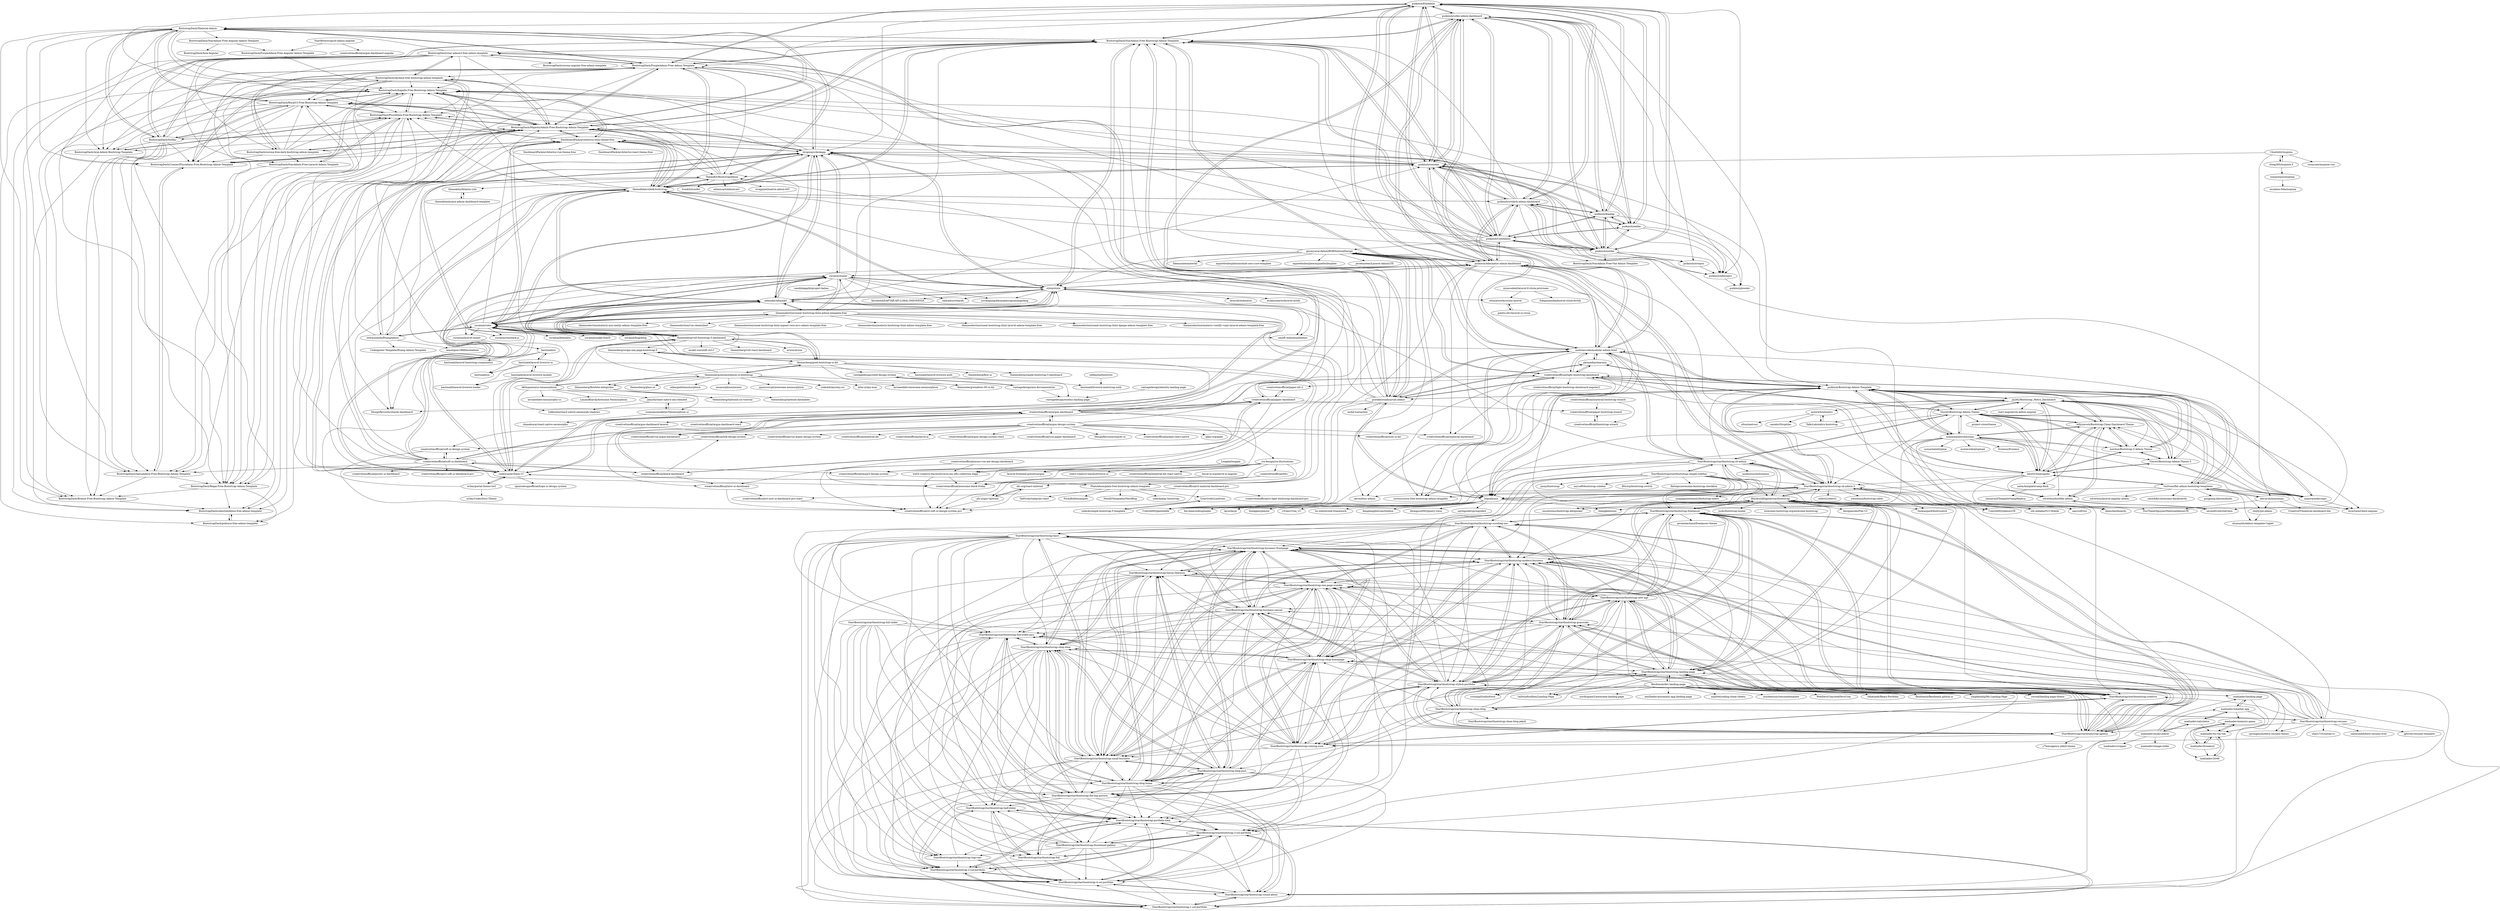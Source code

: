 digraph G {
"puikinsh/ElaAdmin" -> "puikinsh/sufee-admin-dashboard"
"puikinsh/ElaAdmin" -> "puikinsh/kiaalap"
"puikinsh/ElaAdmin" -> "puikinsh/concept"
"puikinsh/ElaAdmin" -> "puikinsh/srtdash-admin-dashboard"
"puikinsh/ElaAdmin" -> "puikinsh/Adminator-admin-dashboard"
"puikinsh/ElaAdmin" -> "puikinsh/notika"
"puikinsh/ElaAdmin" -> "puikinsh/CoolAdmin"
"puikinsh/ElaAdmin" -> "puikinsh/nalika"
"puikinsh/ElaAdmin" -> "BootstrapDash/StarAdmin-Free-Bootstrap-Admin-Template"
"puikinsh/ElaAdmin" -> "BootstrapDash/PurpleAdmin-Free-Admin-Template"
"puikinsh/ElaAdmin" -> "puikinsh/adminpro"
"puikinsh/ElaAdmin" -> "modularcode/modular-admin-html"
"puikinsh/ElaAdmin" -> "dropways/deskapp"
"puikinsh/ElaAdmin" -> "BootstrapDash/Kapella-Free-Bootstrap-Admin-Template"
"puikinsh/ElaAdmin" -> "puikinsh/octopus"
"jiji262/Bootstrap_Metro_Dashboard" -> "puikinsh/Bootstrap-Admin-Template"
"jiji262/Bootstrap_Metro_Dashboard" -> "VinceG/Bootstrap-Admin-Theme"
"jiji262/Bootstrap_Metro_Dashboard" -> "billyyarosh/Bootstrap-Clean-Dashboard-Theme"
"jiji262/Bootstrap_Metro_Dashboard" -> "meritoo/Bootstrap-3-Admin-Theme"
"jiji262/Bootstrap_Metro_Dashboard" -> "tui2tone/flat-admin-bootstrap-templates"
"jiji262/Bootstrap_Metro_Dashboard" -> "lab2023/hierapolis"
"jiji262/Bootstrap_Metro_Dashboard" -> "TalksLab/metro-bootstrap"
"jiji262/Bootstrap_Metro_Dashboard" -> "usmanhalalit/charisma"
"jiji262/Bootstrap_Metro_Dashboard" -> "nnmware/devoops"
"jiji262/Bootstrap_Metro_Dashboard" -> "invertase/rdash-angular" ["e"=1]
"jiji262/Bootstrap_Metro_Dashboard" -> "VinceG/Bootstrap-Admin-Theme-3"
"jiji262/Bootstrap_Metro_Dashboard" -> "start-angular/sb-admin-angular" ["e"=1]
"jiji262/Bootstrap_Metro_Dashboard" -> "StartBootstrap/startbootstrap-sb-admin-2"
"jiji262/Bootstrap_Metro_Dashboard" -> "keen/dashboards" ["e"=1]
"jiji262/Bootstrap_Metro_Dashboard" -> "aozora/bootmetro"
"puikinsh/Adminator-admin-dashboard" -> "puikinsh/sufee-admin-dashboard"
"puikinsh/Adminator-admin-dashboard" -> "puikinsh/ElaAdmin"
"puikinsh/Adminator-admin-dashboard" -> "ColorlibHQ/gentelella" ["e"=1]
"puikinsh/Adminator-admin-dashboard" -> "puikinsh/CoolAdmin"
"puikinsh/Adminator-admin-dashboard" -> "BootstrapDash/StarAdmin-Free-Bootstrap-Admin-Template"
"puikinsh/Adminator-admin-dashboard" -> "modularcode/modular-admin-html"
"puikinsh/Adminator-admin-dashboard" -> "stisla/stisla"
"puikinsh/Adminator-admin-dashboard" -> "coreui/coreui-free-bootstrap-admin-template" ["e"=1]
"puikinsh/Adminator-admin-dashboard" -> "puikinsh/concept"
"puikinsh/Adminator-admin-dashboard" -> "puikinsh/srtdash-admin-dashboard"
"puikinsh/Adminator-admin-dashboard" -> "gurayyarar/AdminBSBMaterialDesign"
"puikinsh/Adminator-admin-dashboard" -> "StartBootstrap/startbootstrap-sb-admin-2"
"puikinsh/Adminator-admin-dashboard" -> "ColorlibHQ/AdminLTE" ["e"=1]
"puikinsh/Adminator-admin-dashboard" -> "zuramai/mazer"
"puikinsh/Adminator-admin-dashboard" -> "creativetimofficial/material-dashboard" ["e"=1]
"bopoda/ace" -> "puikinsh/Bootstrap-Admin-Template"
"bopoda/ace" -> "ColorlibHQ/gentelella" ["e"=1]
"bopoda/ace" -> "ColorlibHQ/AdminLTE" ["e"=1]
"bopoda/ace" -> "sdc-alibaba/SUI-Mobile" ["e"=1]
"bopoda/ace" -> "fex-team/webuploader" ["e"=1]
"bopoda/ace" -> "layui/layer" ["e"=1]
"bopoda/ace" -> "thinkgem/jeesite" ["e"=1]
"bopoda/ace" -> "pratikborsadiya/vali-admin"
"bopoda/ace" -> "zTree/zTree_v3" ["e"=1]
"bopoda/ace" -> "hs-web/hsweb-framework" ["e"=1]
"bopoda/ace" -> "dangdangdotcom/dubbox" ["e"=1]
"bopoda/ace" -> "easysoft/zui" ["e"=1]
"bopoda/ace" -> "zhangkaitao/es" ["e"=1]
"bopoda/ace" -> "lihongxun945/jquery-weui" ["e"=1]
"bopoda/ace" -> "springside/springside4" ["e"=1]
"BootstrapDash/RoyalUI-Free-Bootstrap-Admin-Template" -> "BootstrapDash/Kapella-Free-Bootstrap-Admin-Template"
"BootstrapDash/RoyalUI-Free-Bootstrap-Admin-Template" -> "BootstrapDash/Regal-Free-Bootstrap-Admin-Template"
"BootstrapDash/RoyalUI-Free-Bootstrap-Admin-Template" -> "BootstrapDash/PlusAdmin-Free-Bootstrap-Admin-Template"
"BootstrapDash/RoyalUI-Free-Bootstrap-Admin-Template" -> "BootstrapDash/ConnectPlusAdmin-Free-Bootstrap-Admin-Template"
"BootstrapDash/RoyalUI-Free-Bootstrap-Admin-Template" -> "BootstrapDash/MajesticAdmin-Free-Bootstrap-Admin-Template"
"BootstrapDash/RoyalUI-Free-Bootstrap-Admin-Template" -> "BootstrapDash/Stellar"
"BootstrapDash/RoyalUI-Free-Bootstrap-Admin-Template" -> "BootstrapDash/SpicaAdmin-Free-Bootstrap-Admin-Template"
"BootstrapDash/RoyalUI-Free-Bootstrap-Admin-Template" -> "BootstrapDash/Azia-Admin-Bootstrap-Template"
"BootstrapDash/RoyalUI-Free-Bootstrap-Admin-Template" -> "BootstrapDash/Material-Admin"
"BootstrapDash/RoyalUI-Free-Bootstrap-Admin-Template" -> "BootstrapDash/Breeze-Free-Bootstrap-Admin-Template"
"VinceG/Bootstrap-Admin-Theme-3" -> "VinceG/Bootstrap-Admin-Theme"
"VinceG/Bootstrap-Admin-Theme-3" -> "meritoo/Bootstrap-3-Admin-Theme"
"VinceG/Bootstrap-Admin-Theme-3" -> "puikinsh/Bootstrap-Admin-Template"
"VinceG/Bootstrap-Admin-Theme-3" -> "nnmware/devoops"
"VinceG/Bootstrap-Admin-Theme-3" -> "lab2023/hierapolis"
"VinceG/Bootstrap-Admin-Theme-3" -> "billyyarosh/Bootstrap-Clean-Dashboard-Theme"
"nnmware/devoops" -> "VinceG/Bootstrap-Admin-Theme-3"
"nnmware/devoops" -> "puikinsh/Bootstrap-Admin-Template"
"nnmware/devoops" -> "billyyarosh/Bootstrap-Clean-Dashboard-Theme"
"nnmware/devoops" -> "jiji262/Bootstrap_Metro_Dashboard"
"nnmware/devoops" -> "invertase/rdash-angular" ["e"=1]
"puikinsh/adminpro" -> "puikinsh/jeweler"
"puikinsh/kiaalap" -> "puikinsh/srtdash-admin-dashboard"
"puikinsh/kiaalap" -> "puikinsh/notika"
"puikinsh/kiaalap" -> "puikinsh/concept"
"puikinsh/kiaalap" -> "puikinsh/nalika"
"puikinsh/kiaalap" -> "puikinsh/ElaAdmin"
"puikinsh/kiaalap" -> "puikinsh/sufee-admin-dashboard"
"puikinsh/kiaalap" -> "puikinsh/adminpro"
"puikinsh/kiaalap" -> "puikinsh/CoolAdmin"
"puikinsh/kiaalap" -> "puikinsh/jeweler"
"lab2023/hierapolis" -> "billyyarosh/Bootstrap-Clean-Dashboard-Theme"
"lab2023/hierapolis" -> "VinceG/Bootstrap-Admin-Theme"
"lab2023/hierapolis" -> "puikinsh/Bootstrap-Admin-Template"
"lab2023/hierapolis" -> "usmanhalalit/charisma"
"lab2023/hierapolis" -> "meritoo/Bootstrap-3-Admin-Theme"
"lab2023/hierapolis" -> "VinceG/Bootstrap-Admin-Theme-3"
"lab2023/hierapolis" -> "invertase/rdash-angular" ["e"=1]
"lab2023/hierapolis" -> "tui2tone/flat-admin-bootstrap-templates"
"lab2023/hierapolis" -> "jiji262/Bootstrap_Metro_Dashboard"
"lab2023/hierapolis" -> "silverbux/bootflat-admin"
"lab2023/hierapolis" -> "bopoda/ace"
"lab2023/hierapolis" -> "creativetimofficial/light-bootstrap-dashboard"
"lab2023/hierapolis" -> "StartBootstrap/startbootstrap-sb-admin-2"
"lab2023/hierapolis" -> "natm/templatevamp-flask"
"stisla/stisla" -> "zuramai/mazer"
"stisla/stisla" -> "uasoft-indonesia/badaso" ["e"=1]
"stisla/stisla" -> "zuramai/voler"
"stisla/stisla" -> "farizdotid/DAFTAR-API-LOKAL-INDONESIA" ["e"=1]
"stisla/stisla" -> "themefisher/sleek-bootstrap"
"stisla/stisla" -> "puikinsh/Adminator-admin-dashboard"
"stisla/stisla" -> "laravolt/indonesia" ["e"=1]
"stisla/stisla" -> "cahyadsn/wilayah" ["e"=1]
"stisla/stisla" -> "novalagung/dasarpemrogramangolang" ["e"=1]
"stisla/stisla" -> "BootstrapDash/StarAdmin-Free-Bootstrap-Admin-Template"
"stisla/stisla" -> "themesberg/volt-bootstrap-5-dashboard"
"stisla/stisla" -> "rehmatworks/stisla-laravel"
"stisla/stisla" -> "adminkit/adminkit"
"stisla/stisla" -> "mckenziearts/laravel-notify" ["e"=1]
"stisla/stisla" -> "dropways/deskapp"
"BlackrockDigital/startbootstrap" -> "thomaspark/bootswatch" ["e"=1]
"BlackrockDigital/startbootstrap" -> "StartBootstrap/startbootstrap-sb-admin-2"
"BlackrockDigital/startbootstrap" -> "StartBootstrap/startbootstrap-freelancer"
"BlackrockDigital/startbootstrap" -> "StartBootstrap/startbootstrap-creative"
"BlackrockDigital/startbootstrap" -> "StartBootstrap/startbootstrap-grayscale"
"BlackrockDigital/startbootstrap" -> "StartBootstrap/startbootstrap-agency"
"BlackrockDigital/startbootstrap" -> "designmodo/Flat-UI" ["e"=1]
"BlackrockDigital/startbootstrap" -> "StartBootstrap/startbootstrap-landing-page"
"BlackrockDigital/startbootstrap" -> "StartBootstrap/startbootstrap-modern-business"
"BlackrockDigital/startbootstrap" -> "StartBootstrap/startbootstrap-sb-admin"
"BlackrockDigital/startbootstrap" -> "keen/dashboards" ["e"=1]
"BlackrockDigital/startbootstrap" -> "jschr/bootstrap-modal" ["e"=1]
"BlackrockDigital/startbootstrap" -> "ColorlibHQ/gentelella" ["e"=1]
"BlackrockDigital/startbootstrap" -> "awesome-bootstrap-org/awesome-bootstrap" ["e"=1]
"BlackrockDigital/startbootstrap" -> "uxsolutions/bootstrap-datepicker" ["e"=1]
"flexdinesh/dev-landing-page" -> "flexdinesh/flexdinesh.github.io"
"flexdinesh/dev-landing-page" -> "StartBootstrap/startbootstrap-landing-page"
"flexdinesh/dev-landing-page" -> "singhkshitij/My-Landing-Page" ["e"=1]
"flexdinesh/dev-landing-page" -> "nordicgiant2/awesome-landing-page" ["e"=1]
"flexdinesh/dev-landing-page" -> "cssninjaStudio/fresh" ["e"=1]
"flexdinesh/dev-landing-page" -> "tailwindtoolbox/Landing-Page" ["e"=1]
"flexdinesh/dev-landing-page" -> "swcool/landing-page-theme" ["e"=1]
"flexdinesh/dev-landing-page" -> "emilbaehr/automatic-app-landing-page" ["e"=1]
"flexdinesh/dev-landing-page" -> "aspittel/coding-cheat-sheets" ["e"=1]
"flexdinesh/dev-landing-page" -> "StartBootstrap/startbootstrap-new-age"
"flexdinesh/dev-landing-page" -> "izzydoesizzy/resumetemplate"
"flexdinesh/dev-landing-page" -> "WebDevsCom/webDevsCom" ["e"=1]
"flexdinesh/dev-landing-page" -> "rbhatia46/React-Portfolio" ["e"=1]
"flexdinesh/dev-landing-page" -> "sproogen/modern-resume-theme" ["e"=1]
"flexdinesh/dev-landing-page" -> "madzadev/landing-page"
"rehmatworks/stisla-laravel" -> "poteto-dev/laravel-ui-stisla"
"ira-design/ira-illustrations" -> "creativetimofficial/awesome-black-friday"
"ira-design/ira-illustrations" -> "creativetimofficial/ct-soft-ui-design-system-pro"
"ira-design/ira-illustrations" -> "afc-org/react-tailwind"
"ira-design/ira-illustrations" -> "web3-creative-tim/multiversx-my-nfts-collection-dapp"
"ira-design/ira-illustrations" -> "web3-creative-tim/multiversx-ui"
"ira-design/ira-illustrations" -> "laravel-frontend-presets/argon" ["e"=1]
"ira-design/ira-illustrations" -> "creativetimofficial/material-kit-react-native" ["e"=1]
"ira-design/ira-illustrations" -> "creativetimofficial/bits"
"creativetimofficial/argon-design-system" -> "creativetimofficial/vue-argon-design-system" ["e"=1]
"creativetimofficial/argon-design-system" -> "creativetimofficial/argon-dashboard"
"creativetimofficial/argon-design-system" -> "creativetimofficial/material-kit" ["e"=1]
"creativetimofficial/argon-design-system" -> "creativetimofficial/david-ai" ["e"=1]
"creativetimofficial/argon-design-system" -> "creativetimofficial/now-ui-kit" ["e"=1]
"creativetimofficial/argon-design-system" -> "creativetimofficial/argon-design-system-react" ["e"=1]
"creativetimofficial/argon-design-system" -> "creativetimofficial/vue-paper-dashboard" ["e"=1]
"creativetimofficial/argon-design-system" -> "stisla/stisla"
"creativetimofficial/argon-design-system" -> "DesignRevision/shards-ui" ["e"=1]
"creativetimofficial/argon-design-system" -> "creativetimofficial/argon-react-native" ["e"=1]
"creativetimofficial/argon-design-system" -> "creativetimofficial/material-dashboard" ["e"=1]
"creativetimofficial/argon-design-system" -> "galio-org/galio" ["e"=1]
"creativetimofficial/argon-design-system" -> "creativetimofficial/vue-argon-dashboard" ["e"=1]
"creativetimofficial/argon-design-system" -> "ira-design/ira-illustrations"
"creativetimofficial/argon-design-system" -> "creativetimofficial/blk-design-system"
"creativetimofficial/black-dashboard" -> "creativetimofficial/paper-dashboard"
"creativetimofficial/black-dashboard" -> "creativetimofficial/blk-design-system"
"creativetimofficial/black-dashboard" -> "creativetimofficial/now-ui-dashboard"
"creativetimofficial/black-dashboard" -> "creativetimofficial/soft-ui-dashboard"
"creativetimofficial/black-dashboard" -> "creativetimofficial/argon-dashboard"
"creativetimofficial/blk-design-system" -> "creativetimofficial/soft-ui-design-system"
"indrijunanda/RuangAdmin" -> "zuramai/voler"
"indrijunanda/RuangAdmin" -> "themefisher/sleek-bootstrap"
"indrijunanda/RuangAdmin" -> "dropways/deskapp"
"indrijunanda/RuangAdmin" -> "BootstrapDash/MajesticAdmin-Free-Bootstrap-Admin-Template"
"indrijunanda/RuangAdmin" -> "iamshipon1988/bootadmin"
"indrijunanda/RuangAdmin" -> "ThemeKit/BootstrapAdmin"
"indrijunanda/RuangAdmin" -> "Codeigniter-Template/Ruang-Admin-Template"
"BootstrapDash/StarAdmin-Free-Angular-Admin-Template" -> "BootstrapDash/Azia-Angular"
"BootstrapDash/StarAdmin-Free-Angular-Admin-Template" -> "BootstrapDash/PurpleAdmin-Free-Angular-Admin-Template"
"StartBootstrap/startbootstrap-resume" -> "StartBootstrap/startbootstrap-freelancer"
"StartBootstrap/startbootstrap-resume" -> "StartBootstrap/startbootstrap-agency"
"StartBootstrap/startbootstrap-resume" -> "StartBootstrap/startbootstrap-clean-blog"
"StartBootstrap/startbootstrap-resume" -> "StartBootstrap/startbootstrap-creative"
"StartBootstrap/startbootstrap-resume" -> "StartBootstrap/startbootstrap-stylish-portfolio"
"StartBootstrap/startbootstrap-resume" -> "StartBootstrap/startbootstrap-grayscale"
"StartBootstrap/startbootstrap-resume" -> "StartBootstrap/startbootstrap-coming-soon"
"StartBootstrap/startbootstrap-resume" -> "sharu725/online-cv" ["e"=1]
"StartBootstrap/startbootstrap-resume" -> "StartBootstrap/startbootstrap-landing-page"
"StartBootstrap/startbootstrap-resume" -> "sproogen/modern-resume-theme" ["e"=1]
"StartBootstrap/startbootstrap-resume" -> "StartBootstrap/startbootstrap-sb-admin-2"
"StartBootstrap/startbootstrap-resume" -> "salomonelli/best-resume-ever" ["e"=1]
"StartBootstrap/startbootstrap-resume" -> "jglovier/resume-template" ["e"=1]
"StartBootstrap/startbootstrap-resume" -> "StartBootstrap/startbootstrap-modern-business"
"StartBootstrap/startbootstrap-resume" -> "StartBootstrap/startbootstrap-shop-homepage"
"BootstrapDash/PurpleAdmin-Free-Admin-Template" -> "BootstrapDash/StarAdmin-Free-Bootstrap-Admin-Template"
"BootstrapDash/PurpleAdmin-Free-Admin-Template" -> "BootstrapDash/Material-Admin"
"BootstrapDash/PurpleAdmin-Free-Admin-Template" -> "BootstrapDash/Stellar"
"BootstrapDash/PurpleAdmin-Free-Admin-Template" -> "BootstrapDash/MajesticAdmin-Free-Bootstrap-Admin-Template"
"BootstrapDash/PurpleAdmin-Free-Admin-Template" -> "themefisher/sleek-bootstrap"
"BootstrapDash/PurpleAdmin-Free-Admin-Template" -> "BootstrapDash/RoyalUI-Free-Bootstrap-Admin-Template"
"BootstrapDash/PurpleAdmin-Free-Admin-Template" -> "puikinsh/ElaAdmin"
"BootstrapDash/PurpleAdmin-Free-Admin-Template" -> "BootstrapDash/StarAdmin-Free-Vue-Admin-Template" ["e"=1]
"BootstrapDash/PurpleAdmin-Free-Admin-Template" -> "BootstrapDash/corona-free-dark-bootstrap-admin-template"
"BootstrapDash/PurpleAdmin-Free-Admin-Template" -> "dropways/deskapp"
"BootstrapDash/PurpleAdmin-Free-Admin-Template" -> "BootstrapDash/PlusAdmin-Free-Bootstrap-Admin-Template"
"BootstrapDash/PurpleAdmin-Free-Admin-Template" -> "BootstrapDash/star-admin2-free-admin-template"
"BootstrapDash/PurpleAdmin-Free-Admin-Template" -> "BootstrapDash/skydash-free-bootstrap-admin-template"
"BootstrapDash/PurpleAdmin-Free-Admin-Template" -> "BootstrapDash/Regal-Free-Bootstrap-Admin-Template"
"BootstrapDash/PurpleAdmin-Free-Admin-Template" -> "ThemeKit/BootstrapAdmin"
"themefisher/sleek-bootstrap" -> "ThemeKit/BootstrapAdmin"
"themefisher/sleek-bootstrap" -> "dropways/deskapp"
"themefisher/sleek-bootstrap" -> "BootstrapDash/MajesticAdmin-Free-Bootstrap-Admin-Template"
"themefisher/sleek-bootstrap" -> "puikinsh/concept"
"themefisher/sleek-bootstrap" -> "BootstrapDash/StarAdmin-Free-Bootstrap-Admin-Template"
"themefisher/sleek-bootstrap" -> "stisla/stisla"
"themefisher/sleek-bootstrap" -> "BootstrapDash/PurpleAdmin-Free-Admin-Template"
"themefisher/sleek-bootstrap" -> "indrijunanda/RuangAdmin"
"themefisher/sleek-bootstrap" -> "BootstrapDash/PlusAdmin-Free-Bootstrap-Admin-Template"
"themefisher/sleek-bootstrap" -> "DesignRevision/shards-dashboard" ["e"=1]
"themefisher/sleek-bootstrap" -> "DashboardPack/architectui-html-theme-free"
"themefisher/sleek-bootstrap" -> "BootstrapDash/RoyalUI-Free-Bootstrap-Admin-Template"
"themefisher/sleek-bootstrap" -> "puikinsh/srtdash-admin-dashboard"
"themefisher/sleek-bootstrap" -> "BootstrapDash/Kapella-Free-Bootstrap-Admin-Template"
"themefisher/sleek-bootstrap" -> "adminkit/adminkit"
"dropways/deskapp" -> "adminkit/adminkit"
"dropways/deskapp" -> "themefisher/sleek-bootstrap"
"dropways/deskapp" -> "zuramai/voler"
"dropways/deskapp" -> "BootstrapDash/MajesticAdmin-Free-Bootstrap-Admin-Template"
"dropways/deskapp" -> "indrijunanda/RuangAdmin"
"dropways/deskapp" -> "DashboardPack/architectui-html-theme-free"
"dropways/deskapp" -> "codescandy/Dash-UI"
"dropways/deskapp" -> "zuramai/mazer"
"dropways/deskapp" -> "BootstrapDash/Kapella-Free-Bootstrap-Admin-Template"
"dropways/deskapp" -> "BootstrapDash/PlusAdmin-Free-Bootstrap-Admin-Template"
"dropways/deskapp" -> "BootstrapDash/PurpleAdmin-Free-Admin-Template"
"dropways/deskapp" -> "puikinsh/concept"
"dropways/deskapp" -> "puikinsh/notika"
"dropways/deskapp" -> "themesberg/volt-bootstrap-5-dashboard"
"dropways/deskapp" -> "stisla/stisla"
"puikinsh/CoolAdmin" -> "puikinsh/concept"
"puikinsh/CoolAdmin" -> "puikinsh/srtdash-admin-dashboard"
"puikinsh/CoolAdmin" -> "puikinsh/ElaAdmin"
"puikinsh/CoolAdmin" -> "puikinsh/sufee-admin-dashboard"
"puikinsh/CoolAdmin" -> "puikinsh/kiaalap"
"puikinsh/CoolAdmin" -> "puikinsh/Adminator-admin-dashboard"
"puikinsh/CoolAdmin" -> "puikinsh/nalika"
"puikinsh/CoolAdmin" -> "puikinsh/notika"
"puikinsh/CoolAdmin" -> "BootstrapDash/StarAdmin-Free-Bootstrap-Admin-Template"
"puikinsh/CoolAdmin" -> "BootstrapDash/PurpleAdmin-Free-Admin-Template"
"puikinsh/CoolAdmin" -> "puikinsh/Bootstrap-Admin-Template"
"puikinsh/CoolAdmin" -> "themefisher/sleek-bootstrap"
"puikinsh/CoolAdmin" -> "puikinsh/adminpro"
"puikinsh/CoolAdmin" -> "dropways/deskapp"
"puikinsh/CoolAdmin" -> "gurayyarar/AdminBSBMaterialDesign"
"themekita/Atlantis-Lite" -> "themekita/azzara-admin-dashboard-template"
"ThemeKit/BootstrapAdmin" -> "themefisher/sleek-bootstrap"
"ThemeKit/BootstrapAdmin" -> "IconKit/IconKit"
"ThemeKit/BootstrapAdmin" -> "BootstrapDash/RoyalUI-Free-Bootstrap-Admin-Template"
"ThemeKit/BootstrapAdmin" -> "BootstrapDash/Kapella-Free-Bootstrap-Admin-Template"
"ThemeKit/BootstrapAdmin" -> "BootstrapDash/Material-Admin"
"ThemeKit/BootstrapAdmin" -> "BootstrapDash/PlusAdmin-Free-Bootstrap-Admin-Template"
"ThemeKit/BootstrapAdmin" -> "puikinsh/concept"
"ThemeKit/BootstrapAdmin" -> "admincast/admincast"
"ThemeKit/BootstrapAdmin" -> "themekita/Atlantis-Lite"
"ThemeKit/BootstrapAdmin" -> "wrappixel/matrix-admin-bt5"
"ThemeKit/BootstrapAdmin" -> "DesignRevision/shards-dashboard" ["e"=1]
"puikinsh/notika" -> "puikinsh/kiaalap"
"puikinsh/notika" -> "puikinsh/nalika"
"puikinsh/notika" -> "puikinsh/srtdash-admin-dashboard"
"puikinsh/notika" -> "puikinsh/ElaAdmin"
"puikinsh/notika" -> "puikinsh/concept"
"puikinsh/notika" -> "puikinsh/adminpro"
"puikinsh/notika" -> "puikinsh/sufee-admin-dashboard"
"puikinsh/notika" -> "puikinsh/octopus"
"puikinsh/notika" -> "puikinsh/CoolAdmin"
"puikinsh/notika" -> "themefisher/sleek-bootstrap"
"puikinsh/notika" -> "dropways/deskapp"
"puikinsh/notika" -> "secondtruth/startmin"
"puikinsh/notika" -> "BootstrapDash/StarAdmin-Free-Vue-Admin-Template" ["e"=1]
"BootstrapDash/Stellar" -> "BootstrapDash/Material-Admin"
"BootstrapDash/Stellar" -> "BootstrapDash/RoyalUI-Free-Bootstrap-Admin-Template"
"BootstrapDash/Stellar" -> "BootstrapDash/PurpleAdmin-Free-Admin-Template"
"BootstrapDash/Stellar" -> "BootstrapDash/ConnectPlusAdmin-Free-Bootstrap-Admin-Template"
"BootstrapDash/Stellar" -> "BootstrapDash/PlusAdmin-Free-Bootstrap-Admin-Template"
"BootstrapDash/Stellar" -> "BootstrapDash/Regal-Free-Bootstrap-Admin-Template"
"BootstrapDash/Stellar" -> "BootstrapDash/SpicaAdmin-Free-Bootstrap-Admin-Template"
"BootstrapDash/Stellar" -> "BootstrapDash/celestialAdmin-free-admin-template"
"BootstrapDash/Stellar" -> "BootstrapDash/MajesticAdmin-Free-Bootstrap-Admin-Template"
"BootstrapDash/Stellar" -> "BootstrapDash/Kapella-Free-Bootstrap-Admin-Template"
"BootstrapDash/Stellar" -> "BootstrapDash/Breeze-Free-Bootstrap-Admin-Template"
"BootstrapDash/Stellar" -> "BootstrapDash/StarAdmin-Free-Bootstrap-Admin-Template"
"BootstrapDash/Stellar" -> "BootstrapDash/Azia-Admin-Bootstrap-Template"
"BootstrapDash/Material-Admin" -> "BootstrapDash/Stellar"
"BootstrapDash/Material-Admin" -> "BootstrapDash/PurpleAdmin-Free-Admin-Template"
"BootstrapDash/Material-Admin" -> "BootstrapDash/ConnectPlusAdmin-Free-Bootstrap-Admin-Template"
"BootstrapDash/Material-Admin" -> "BootstrapDash/PlusAdmin-Free-Bootstrap-Admin-Template"
"BootstrapDash/Material-Admin" -> "BootstrapDash/SpicaAdmin-Free-Bootstrap-Admin-Template"
"BootstrapDash/Material-Admin" -> "BootstrapDash/Kapella-Free-Bootstrap-Admin-Template"
"BootstrapDash/Material-Admin" -> "BootstrapDash/RoyalUI-Free-Bootstrap-Admin-Template"
"BootstrapDash/Material-Admin" -> "BootstrapDash/Regal-Free-Bootstrap-Admin-Template"
"BootstrapDash/Material-Admin" -> "BootstrapDash/MajesticAdmin-Free-Bootstrap-Admin-Template"
"BootstrapDash/Material-Admin" -> "BootstrapDash/StarAdmin-Free-Bootstrap-Admin-Template"
"BootstrapDash/Material-Admin" -> "BootstrapDash/StarAdmin-Free-Angular-Admin-Template"
"BootstrapDash/Material-Admin" -> "BootstrapDash/Azia-Admin-Bootstrap-Template"
"BootstrapDash/Material-Admin" -> "ThemeKit/BootstrapAdmin"
"BootstrapDash/Material-Admin" -> "BootstrapDash/Breeze-Free-Bootstrap-Admin-Template"
"puikinsh/concept" -> "puikinsh/srtdash-admin-dashboard"
"puikinsh/concept" -> "puikinsh/kiaalap"
"puikinsh/concept" -> "puikinsh/ElaAdmin"
"puikinsh/concept" -> "puikinsh/sufee-admin-dashboard"
"puikinsh/concept" -> "puikinsh/CoolAdmin"
"puikinsh/concept" -> "puikinsh/notika"
"puikinsh/concept" -> "puikinsh/nalika"
"puikinsh/concept" -> "themefisher/sleek-bootstrap"
"puikinsh/concept" -> "puikinsh/Adminator-admin-dashboard"
"puikinsh/concept" -> "ThemeKit/BootstrapAdmin"
"puikinsh/concept" -> "BootstrapDash/StarAdmin-Free-Bootstrap-Admin-Template"
"puikinsh/concept" -> "BootstrapDash/MajesticAdmin-Free-Bootstrap-Admin-Template"
"puikinsh/concept" -> "dropways/deskapp"
"puikinsh/concept" -> "BootstrapDash/Kapella-Free-Bootstrap-Admin-Template"
"puikinsh/concept" -> "DashboardPack/architectui-html-theme-free"
"puikinsh/srtdash-admin-dashboard" -> "puikinsh/kiaalap"
"puikinsh/srtdash-admin-dashboard" -> "puikinsh/concept"
"puikinsh/srtdash-admin-dashboard" -> "puikinsh/sufee-admin-dashboard"
"puikinsh/srtdash-admin-dashboard" -> "puikinsh/nalika"
"puikinsh/srtdash-admin-dashboard" -> "puikinsh/notika"
"puikinsh/srtdash-admin-dashboard" -> "puikinsh/ElaAdmin"
"puikinsh/srtdash-admin-dashboard" -> "puikinsh/CoolAdmin"
"puikinsh/srtdash-admin-dashboard" -> "puikinsh/adminpro"
"puikinsh/srtdash-admin-dashboard" -> "puikinsh/Adminator-admin-dashboard"
"puikinsh/srtdash-admin-dashboard" -> "themefisher/sleek-bootstrap"
"puikinsh/srtdash-admin-dashboard" -> "BootstrapDash/StarAdmin-Free-Bootstrap-Admin-Template"
"puikinsh/srtdash-admin-dashboard" -> "puikinsh/octopus"
"puikinsh/srtdash-admin-dashboard" -> "BootstrapDash/Kapella-Free-Bootstrap-Admin-Template"
"puikinsh/srtdash-admin-dashboard" -> "DashboardPack/architectui-html-theme-free"
"puikinsh/sufee-admin-dashboard" -> "puikinsh/ElaAdmin"
"puikinsh/sufee-admin-dashboard" -> "puikinsh/srtdash-admin-dashboard"
"puikinsh/sufee-admin-dashboard" -> "puikinsh/concept"
"puikinsh/sufee-admin-dashboard" -> "puikinsh/Adminator-admin-dashboard"
"puikinsh/sufee-admin-dashboard" -> "puikinsh/kiaalap"
"puikinsh/sufee-admin-dashboard" -> "puikinsh/CoolAdmin"
"puikinsh/sufee-admin-dashboard" -> "puikinsh/notika"
"puikinsh/sufee-admin-dashboard" -> "BootstrapDash/StarAdmin-Free-Bootstrap-Admin-Template"
"puikinsh/sufee-admin-dashboard" -> "puikinsh/nalika"
"puikinsh/sufee-admin-dashboard" -> "puikinsh/Bootstrap-Admin-Template"
"puikinsh/sufee-admin-dashboard" -> "modularcode/modular-admin-html"
"puikinsh/sufee-admin-dashboard" -> "pratikborsadiya/vali-admin"
"puikinsh/sufee-admin-dashboard" -> "puikinsh/adminpro"
"puikinsh/sufee-admin-dashboard" -> "BootstrapDash/PurpleAdmin-Free-Admin-Template"
"puikinsh/sufee-admin-dashboard" -> "BootstrapDash/Material-Admin"
"puikinsh/nalika" -> "puikinsh/kiaalap"
"puikinsh/nalika" -> "puikinsh/adminpro"
"puikinsh/nalika" -> "puikinsh/notika"
"puikinsh/nalika" -> "puikinsh/srtdash-admin-dashboard"
"puikinsh/nalika" -> "puikinsh/concept"
"puikinsh/nalika" -> "puikinsh/ElaAdmin"
"puikinsh/nalika" -> "puikinsh/jeweler"
"puikinsh/nalika" -> "puikinsh/sufee-admin-dashboard"
"puikinsh/nalika" -> "puikinsh/CoolAdmin"
"themesberg/pixel-bootstrap-ui-kit" -> "themesberg/swipe-one-page-bootstrap-5"
"themesberg/pixel-bootstrap-ui-kit" -> "themesberg/volt-bootstrap-5-dashboard"
"themesberg/pixel-bootstrap-ui-kit" -> "themesberg/neumorphism-ui-bootstrap"
"themesberg/pixel-bootstrap-ui-kit" -> "creativetimofficial/impact-design-system"
"themesberg/pixel-bootstrap-ui-kit" -> "themesberg/windows-95-ui-kit" ["e"=1]
"themesberg/pixel-bootstrap-ui-kit" -> "adminkit/adminkit"
"themesberg/pixel-bootstrap-ui-kit" -> "themesberg/flowbite-datepicker"
"themesberg/pixel-bootstrap-ui-kit" -> "themesberg/flow-ui"
"themesberg/pixel-bootstrap-ui-kit" -> "vantagedesign/solid-design-system"
"themesberg/pixel-bootstrap-ui-kit" -> "themesberg/simple-bootstrap-5-dashboard"
"billyyarosh/Bootstrap-Clean-Dashboard-Theme" -> "lab2023/hierapolis"
"billyyarosh/Bootstrap-Clean-Dashboard-Theme" -> "meritoo/Bootstrap-3-Admin-Theme"
"billyyarosh/Bootstrap-Clean-Dashboard-Theme" -> "VinceG/Bootstrap-Admin-Theme"
"billyyarosh/Bootstrap-Clean-Dashboard-Theme" -> "natm/templatevamp-flask"
"billyyarosh/Bootstrap-Clean-Dashboard-Theme" -> "puikinsh/Bootstrap-Admin-Template"
"billyyarosh/Bootstrap-Clean-Dashboard-Theme" -> "silverbux/bootflat-admin"
"billyyarosh/Bootstrap-Clean-Dashboard-Theme" -> "usmanhalalit/charisma"
"billyyarosh/Bootstrap-Clean-Dashboard-Theme" -> "jiji262/Bootstrap_Metro_Dashboard"
"StartBootstrap/startbootstrap-coming-soon" -> "StartBootstrap/startbootstrap-new-age"
"StartBootstrap/startbootstrap-coming-soon" -> "StartBootstrap/startbootstrap-one-page-wonder"
"StartBootstrap/startbootstrap-coming-soon" -> "StartBootstrap/startbootstrap-stylish-portfolio"
"StartBootstrap/startbootstrap-coming-soon" -> "StartBootstrap/startbootstrap-business-frontpage"
"StartBootstrap/startbootstrap-coming-soon" -> "StartBootstrap/startbootstrap-shop-item"
"StartBootstrap/startbootstrap-coming-soon" -> "StartBootstrap/startbootstrap-business-casual"
"StartBootstrap/startbootstrap-coming-soon" -> "StartBootstrap/startbootstrap-the-big-picture"
"StartBootstrap/startbootstrap-coming-soon" -> "StartBootstrap/startbootstrap-shop-homepage"
"StartBootstrap/startbootstrap-coming-soon" -> "StartBootstrap/startbootstrap-full-width-pics"
"StartBootstrap/startbootstrap-coming-soon" -> "StartBootstrap/startbootstrap-small-business"
"StartBootstrap/startbootstrap-coming-soon" -> "StartBootstrap/startbootstrap-3-col-portfolio"
"StartBootstrap/startbootstrap-coming-soon" -> "StartBootstrap/startbootstrap-modern-business"
"StartBootstrap/startbootstrap-coming-soon" -> "StartBootstrap/startbootstrap-creative"
"StartBootstrap/startbootstrap-coming-soon" -> "StartBootstrap/startbootstrap-blog-home"
"StartBootstrap/startbootstrap-coming-soon" -> "StartBootstrap/startbootstrap-heroic-features"
"creativetimofficial/ct-now-ui-dashboard-pro-react" -> "creativetimofficial/ct-soft-ui-design-system-pro"
"creativetimofficial/now-ui-dashboard" -> "creativetimofficial/ct-now-ui-dashboard-pro-react"
"creativetimofficial/now-ui-dashboard" -> "creativetimofficial/ct-soft-ui-design-system-pro"
"meritoo/Bootstrap-3-Admin-Theme" -> "VinceG/Bootstrap-Admin-Theme"
"meritoo/Bootstrap-3-Admin-Theme" -> "VinceG/Bootstrap-Admin-Theme-3"
"meritoo/Bootstrap-3-Admin-Theme" -> "billyyarosh/Bootstrap-Clean-Dashboard-Theme"
"meritoo/Bootstrap-3-Admin-Theme" -> "lab2023/hierapolis"
"meritoo/Bootstrap-3-Admin-Theme" -> "puikinsh/Bootstrap-Admin-Template"
"creativetimofficial/argon-dashboard" -> "creativetimofficial/soft-ui-dashboard"
"creativetimofficial/argon-dashboard" -> "creativetimofficial/argon-dashboard-laravel" ["e"=1]
"creativetimofficial/argon-dashboard" -> "creativetimofficial/paper-dashboard"
"creativetimofficial/argon-dashboard" -> "creativetimofficial/argon-design-system"
"creativetimofficial/argon-dashboard" -> "creativetimofficial/soft-ui-design-system"
"creativetimofficial/argon-dashboard" -> "creativetimofficial/vue-argon-dashboard" ["e"=1]
"creativetimofficial/argon-dashboard" -> "creativetimofficial/argon-dashboard-react" ["e"=1]
"creativetimofficial/argon-dashboard" -> "creativetimofficial/impact-design-system"
"creativetimofficial/argon-dashboard" -> "creativetimofficial/now-ui-dashboard"
"creativetimofficial/argon-dashboard" -> "creativetimofficial/black-dashboard"
"creativetimofficial/argon-dashboard" -> "zuramai/voler"
"creativetimofficial/argon-dashboard" -> "BootstrapDash/star-admin2-free-admin-template"
"creativetimofficial/argon-dashboard" -> "laravel-frontend-presets/argon" ["e"=1]
"creativetimofficial/argon-dashboard" -> "BootstrapDash/skydash-free-bootstrap-admin-template"
"creativetimofficial/argon-dashboard" -> "BootstrapDash/StarAdmin-Free-Bootstrap-Admin-Template"
"DashboardPack/architectui-react-theme-free" -> "DashboardPack/architectui-html-theme-free"
"BootstrapDash/MajesticAdmin-Free-Bootstrap-Admin-Template" -> "BootstrapDash/PlusAdmin-Free-Bootstrap-Admin-Template"
"BootstrapDash/MajesticAdmin-Free-Bootstrap-Admin-Template" -> "BootstrapDash/RoyalUI-Free-Bootstrap-Admin-Template"
"BootstrapDash/MajesticAdmin-Free-Bootstrap-Admin-Template" -> "BootstrapDash/Kapella-Free-Bootstrap-Admin-Template"
"BootstrapDash/MajesticAdmin-Free-Bootstrap-Admin-Template" -> "BootstrapDash/corona-free-dark-bootstrap-admin-template"
"BootstrapDash/MajesticAdmin-Free-Bootstrap-Admin-Template" -> "BootstrapDash/PurpleAdmin-Free-Admin-Template"
"BootstrapDash/MajesticAdmin-Free-Bootstrap-Admin-Template" -> "BootstrapDash/Azia-Admin-Bootstrap-Template"
"BootstrapDash/MajesticAdmin-Free-Bootstrap-Admin-Template" -> "BootstrapDash/StarAdmin-Free-Bootstrap-Admin-Template"
"BootstrapDash/MajesticAdmin-Free-Bootstrap-Admin-Template" -> "BootstrapDash/Stellar"
"BootstrapDash/MajesticAdmin-Free-Bootstrap-Admin-Template" -> "BootstrapDash/ConnectPlusAdmin-Free-Bootstrap-Admin-Template"
"BootstrapDash/MajesticAdmin-Free-Bootstrap-Admin-Template" -> "themefisher/sleek-bootstrap"
"BootstrapDash/MajesticAdmin-Free-Bootstrap-Admin-Template" -> "BootstrapDash/skydash-free-bootstrap-admin-template"
"BootstrapDash/MajesticAdmin-Free-Bootstrap-Admin-Template" -> "BootstrapDash/SpicaAdmin-Free-Bootstrap-Admin-Template"
"BootstrapDash/MajesticAdmin-Free-Bootstrap-Admin-Template" -> "DashboardPack/architectui-html-theme-free"
"BootstrapDash/MajesticAdmin-Free-Bootstrap-Admin-Template" -> "BootstrapDash/Material-Admin"
"BootstrapDash/MajesticAdmin-Free-Bootstrap-Admin-Template" -> "dropways/deskapp"
"puikinsh/octopus" -> "puikinsh/adminpro"
"BootstrapDash/PurpleAdmin-Free-Angular-Admin-Template" -> "BootstrapDash/PlusAdmin-Free-Bootstrap-Admin-Template"
"BootstrapDash/Regal-Free-Bootstrap-Admin-Template" -> "BootstrapDash/Breeze-Free-Bootstrap-Admin-Template"
"BootstrapDash/Regal-Free-Bootstrap-Admin-Template" -> "BootstrapDash/polluxui-free-admin-template"
"BootstrapDash/Regal-Free-Bootstrap-Admin-Template" -> "BootstrapDash/celestialAdmin-free-admin-template"
"DashboardPack/architectui-html-theme-free" -> "BootstrapDash/Kapella-Free-Bootstrap-Admin-Template"
"DashboardPack/architectui-html-theme-free" -> "BootstrapDash/PlusAdmin-Free-Bootstrap-Admin-Template"
"DashboardPack/architectui-html-theme-free" -> "DashboardPack/architectui-react-theme-free"
"DashboardPack/architectui-html-theme-free" -> "BootstrapDash/MajesticAdmin-Free-Bootstrap-Admin-Template"
"DashboardPack/architectui-html-theme-free" -> "DashboardPack/architectui-vue-theme-free"
"DashboardPack/architectui-html-theme-free" -> "BootstrapDash/ConnectPlusAdmin-Free-Bootstrap-Admin-Template"
"DashboardPack/architectui-html-theme-free" -> "BootstrapDash/RoyalUI-Free-Bootstrap-Admin-Template"
"DashboardPack/architectui-html-theme-free" -> "zuramai/voler"
"DashboardPack/architectui-html-theme-free" -> "BootstrapDash/corona-free-dark-bootstrap-admin-template"
"DashboardPack/architectui-html-theme-free" -> "themefisher/sleek-bootstrap"
"DashboardPack/architectui-html-theme-free" -> "dropways/deskapp"
"DashboardPack/architectui-html-theme-free" -> "ThemeKit/BootstrapAdmin"
"BootstrapDash/Kapella-Free-Bootstrap-Admin-Template" -> "BootstrapDash/PlusAdmin-Free-Bootstrap-Admin-Template"
"BootstrapDash/Kapella-Free-Bootstrap-Admin-Template" -> "BootstrapDash/ConnectPlusAdmin-Free-Bootstrap-Admin-Template"
"BootstrapDash/Kapella-Free-Bootstrap-Admin-Template" -> "BootstrapDash/RoyalUI-Free-Bootstrap-Admin-Template"
"BootstrapDash/Kapella-Free-Bootstrap-Admin-Template" -> "BootstrapDash/Regal-Free-Bootstrap-Admin-Template"
"BootstrapDash/Kapella-Free-Bootstrap-Admin-Template" -> "BootstrapDash/SpicaAdmin-Free-Bootstrap-Admin-Template"
"BootstrapDash/Kapella-Free-Bootstrap-Admin-Template" -> "BootstrapDash/MajesticAdmin-Free-Bootstrap-Admin-Template"
"BootstrapDash/Kapella-Free-Bootstrap-Admin-Template" -> "DashboardPack/architectui-html-theme-free"
"BootstrapDash/Kapella-Free-Bootstrap-Admin-Template" -> "BootstrapDash/StarAdmin-Free-Laravel-Admin-Template"
"BootstrapDash/Kapella-Free-Bootstrap-Admin-Template" -> "BootstrapDash/Breeze-Free-Bootstrap-Admin-Template"
"themekita/azzara-admin-dashboard-template" -> "themekita/Atlantis-Lite"
"GrayGrids/LineIcons" -> "uideck/simple-bootstrap-5-template"
"natm/templatevamp-flask" -> "rimazrauf/TemplateVampReplica"
"StartBootstrap/startbootstrap-freelancer" -> "StartBootstrap/startbootstrap-creative"
"StartBootstrap/startbootstrap-freelancer" -> "StartBootstrap/startbootstrap-agency"
"StartBootstrap/startbootstrap-freelancer" -> "StartBootstrap/startbootstrap-stylish-portfolio"
"StartBootstrap/startbootstrap-freelancer" -> "StartBootstrap/startbootstrap-grayscale"
"StartBootstrap/startbootstrap-freelancer" -> "StartBootstrap/startbootstrap-landing-page"
"StartBootstrap/startbootstrap-freelancer" -> "BlackrockDigital/startbootstrap"
"StartBootstrap/startbootstrap-freelancer" -> "StartBootstrap/startbootstrap-resume"
"StartBootstrap/startbootstrap-freelancer" -> "StartBootstrap/startbootstrap-new-age"
"StartBootstrap/startbootstrap-freelancer" -> "jeromelachaud/freelancer-theme" ["e"=1]
"StartBootstrap/startbootstrap-freelancer" -> "StartBootstrap/startbootstrap-clean-blog"
"StartBootstrap/startbootstrap-freelancer" -> "StartBootstrap/startbootstrap-modern-business"
"StartBootstrap/startbootstrap-freelancer" -> "StartBootstrap/startbootstrap-sb-admin"
"StartBootstrap/startbootstrap-freelancer" -> "StartBootstrap/startbootstrap-sb-admin-2"
"StartBootstrap/startbootstrap-freelancer" -> "StartBootstrap/startbootstrap-scrolling-nav"
"StartBootstrap/startbootstrap-freelancer" -> "StartBootstrap/startbootstrap-business-frontpage"
"xriley/portal-theme-bs5" -> "xriley/CoderDocs-Theme" ["e"=1]
"xriley/portal-theme-bs5" -> "zuramai/voler"
"xriley/portal-theme-bs5" -> "codescandy/Dash-UI"
"StartBootstrap/startbootstrap-blog-home" -> "StartBootstrap/startbootstrap-blog-post"
"StartBootstrap/startbootstrap-blog-home" -> "StartBootstrap/startbootstrap-full-width-pics"
"StartBootstrap/startbootstrap-blog-home" -> "StartBootstrap/startbootstrap-small-business"
"StartBootstrap/startbootstrap-blog-home" -> "StartBootstrap/startbootstrap-shop-item"
"StartBootstrap/startbootstrap-blog-home" -> "StartBootstrap/startbootstrap-3-col-portfolio"
"StartBootstrap/startbootstrap-blog-home" -> "StartBootstrap/startbootstrap-portfolio-item"
"StartBootstrap/startbootstrap-blog-home" -> "StartBootstrap/startbootstrap-business-frontpage"
"StartBootstrap/startbootstrap-blog-home" -> "StartBootstrap/startbootstrap-thumbnail-gallery"
"StartBootstrap/startbootstrap-blog-home" -> "StartBootstrap/startbootstrap-the-big-picture"
"StartBootstrap/startbootstrap-blog-home" -> "StartBootstrap/startbootstrap-shop-homepage"
"StartBootstrap/startbootstrap-blog-home" -> "StartBootstrap/startbootstrap-heroic-features"
"StartBootstrap/startbootstrap-blog-home" -> "StartBootstrap/startbootstrap-1-col-portfolio"
"StartBootstrap/startbootstrap-blog-home" -> "StartBootstrap/startbootstrap-one-page-wonder"
"StartBootstrap/startbootstrap-blog-home" -> "StartBootstrap/startbootstrap-4-col-portfolio"
"StartBootstrap/startbootstrap-blog-home" -> "StartBootstrap/startbootstrap-round-about"
"StartBootstrap/startbootstrap-scrolling-nav" -> "StartBootstrap/startbootstrap-one-page-wonder"
"StartBootstrap/startbootstrap-scrolling-nav" -> "StartBootstrap/startbootstrap-small-business"
"StartBootstrap/startbootstrap-scrolling-nav" -> "StartBootstrap/startbootstrap-business-frontpage"
"StartBootstrap/startbootstrap-scrolling-nav" -> "StartBootstrap/startbootstrap-modern-business"
"StartBootstrap/startbootstrap-scrolling-nav" -> "StartBootstrap/startbootstrap-heroic-features"
"StartBootstrap/startbootstrap-scrolling-nav" -> "StartBootstrap/startbootstrap-freelancer"
"StartBootstrap/startbootstrap-scrolling-nav" -> "StartBootstrap/startbootstrap-grayscale"
"StartBootstrap/startbootstrap-scrolling-nav" -> "StartBootstrap/startbootstrap-business-casual"
"StartBootstrap/startbootstrap-scrolling-nav" -> "StartBootstrap/startbootstrap-shop-homepage"
"StartBootstrap/startbootstrap-scrolling-nav" -> "StartBootstrap/startbootstrap-bare"
"StartBootstrap/startbootstrap-scrolling-nav" -> "StartBootstrap/startbootstrap-landing-page"
"StartBootstrap/startbootstrap-scrolling-nav" -> "StartBootstrap/startbootstrap-full-width-pics"
"StartBootstrap/startbootstrap-scrolling-nav" -> "StartBootstrap/startbootstrap-creative"
"StartBootstrap/startbootstrap-scrolling-nav" -> "StartBootstrap/startbootstrap-stylish-portfolio"
"StartBootstrap/startbootstrap-scrolling-nav" -> "StartBootstrap/startbootstrap-blog-home"
"BootstrapDash/PlusAdmin-Free-Bootstrap-Admin-Template" -> "BootstrapDash/Kapella-Free-Bootstrap-Admin-Template"
"BootstrapDash/PlusAdmin-Free-Bootstrap-Admin-Template" -> "BootstrapDash/ConnectPlusAdmin-Free-Bootstrap-Admin-Template"
"BootstrapDash/PlusAdmin-Free-Bootstrap-Admin-Template" -> "BootstrapDash/RoyalUI-Free-Bootstrap-Admin-Template"
"BootstrapDash/PlusAdmin-Free-Bootstrap-Admin-Template" -> "BootstrapDash/SpicaAdmin-Free-Bootstrap-Admin-Template"
"BootstrapDash/PlusAdmin-Free-Bootstrap-Admin-Template" -> "BootstrapDash/MajesticAdmin-Free-Bootstrap-Admin-Template"
"BootstrapDash/PlusAdmin-Free-Bootstrap-Admin-Template" -> "BootstrapDash/Azia-Admin-Bootstrap-Template"
"BootstrapDash/PlusAdmin-Free-Bootstrap-Admin-Template" -> "BootstrapDash/Regal-Free-Bootstrap-Admin-Template"
"BootstrapDash/PlusAdmin-Free-Bootstrap-Admin-Template" -> "BootstrapDash/celestialAdmin-free-admin-template"
"StartBootstrap/startbootstrap-sb-admin" -> "StartBootstrap/startbootstrap-sb-admin-2"
"StartBootstrap/startbootstrap-sb-admin" -> "StartBootstrap/startbootstrap-simple-sidebar"
"StartBootstrap/startbootstrap-sb-admin" -> "modularcode/modular-admin-html"
"StartBootstrap/startbootstrap-sb-admin" -> "coreui/coreui-free-bootstrap-admin-template" ["e"=1]
"StartBootstrap/startbootstrap-sb-admin" -> "StartBootstrap/startbootstrap-freelancer"
"StartBootstrap/startbootstrap-sb-admin" -> "puikinsh/Adminator-admin-dashboard"
"StartBootstrap/startbootstrap-sb-admin" -> "puikinsh/Bootstrap-Admin-Template"
"StartBootstrap/startbootstrap-sb-admin" -> "ColorlibHQ/gentelella" ["e"=1]
"StartBootstrap/startbootstrap-sb-admin" -> "BlackrockDigital/startbootstrap"
"StartBootstrap/startbootstrap-sb-admin" -> "StartBootstrap/startbootstrap-creative"
"StartBootstrap/startbootstrap-sb-admin" -> "VinceG/Bootstrap-Admin-Theme"
"StartBootstrap/startbootstrap-sb-admin" -> "onokumus/metismenu" ["e"=1]
"StartBootstrap/startbootstrap-sb-admin" -> "uxsolutions/bootstrap-datepicker" ["e"=1]
"StartBootstrap/startbootstrap-sb-admin" -> "bopoda/ace"
"StartBootstrap/startbootstrap-sb-admin" -> "adminkit/adminkit"
"StartBootstrap/startbootstrap-simple-sidebar" -> "StartBootstrap/startbootstrap-sb-admin"
"StartBootstrap/startbootstrap-simple-sidebar" -> "StartBootstrap/startbootstrap-sb-admin-2"
"StartBootstrap/startbootstrap-simple-sidebar" -> "StartBootstrap/startbootstrap-scrolling-nav"
"StartBootstrap/startbootstrap-simple-sidebar" -> "jasny/bootstrap" ["e"=1]
"StartBootstrap/startbootstrap-simple-sidebar" -> "asyraf9/bootstrap-sidebar"
"StartBootstrap/startbootstrap-simple-sidebar" -> "Bttstrp/bootstrap-switch" ["e"=1]
"StartBootstrap/startbootstrap-simple-sidebar" -> "snapappointments/bootstrap-select" ["e"=1]
"StartBootstrap/startbootstrap-simple-sidebar" -> "BlackrockDigital/startbootstrap"
"StartBootstrap/startbootstrap-simple-sidebar" -> "StartBootstrap/startbootstrap-modern-business"
"StartBootstrap/startbootstrap-simple-sidebar" -> "StartBootstrap/startbootstrap-bare"
"StartBootstrap/startbootstrap-simple-sidebar" -> "flatlogic/awesome-bootstrap-checkbox" ["e"=1]
"StartBootstrap/startbootstrap-simple-sidebar" -> "StartBootstrap/startbootstrap-stylish-portfolio"
"StartBootstrap/startbootstrap-simple-sidebar" -> "StartBootstrap/startbootstrap-agency"
"StartBootstrap/startbootstrap-simple-sidebar" -> "StartBootstrap/startbootstrap-shop-homepage"
"StartBootstrap/startbootstrap-simple-sidebar" -> "StartBootstrap/startbootstrap-landing-page"
"codescandy/Dash-UI" -> "zuramai/voler"
"codescandy/Dash-UI" -> "adminkit/adminkit"
"codescandy/Dash-UI" -> "themesberg/volt-bootstrap-5-dashboard"
"codescandy/Dash-UI" -> "BootstrapDash/PlusAdmin-Free-Bootstrap-Admin-Template"
"codescandy/Dash-UI" -> "BootstrapDash/MajesticAdmin-Free-Bootstrap-Admin-Template"
"codescandy/Dash-UI" -> "PlainAdmin/plain-free-bootstrap-admin-template"
"codescandy/Dash-UI" -> "dropways/deskapp"
"codescandy/Dash-UI" -> "xriley/portal-theme-bs5"
"codescandy/Dash-UI" -> "zuramai/mazer"
"codescandy/Dash-UI" -> "BootstrapDash/star-admin2-free-admin-template"
"codescandy/Dash-UI" -> "BootstrapDash/Kapella-Free-Bootstrap-Admin-Template"
"codescandy/Dash-UI" -> "themefisher/sleek-bootstrap"
"codescandy/Dash-UI" -> "iqonicdesignofficial/hope-ui-design-system"
"StartBootstrap/startbootstrap-landing-page" -> "StartBootstrap/startbootstrap-new-age"
"StartBootstrap/startbootstrap-landing-page" -> "StartBootstrap/startbootstrap-stylish-portfolio"
"StartBootstrap/startbootstrap-landing-page" -> "StartBootstrap/startbootstrap-creative"
"StartBootstrap/startbootstrap-landing-page" -> "StartBootstrap/startbootstrap-agency"
"StartBootstrap/startbootstrap-landing-page" -> "StartBootstrap/startbootstrap-grayscale"
"StartBootstrap/startbootstrap-landing-page" -> "StartBootstrap/startbootstrap-business-frontpage"
"StartBootstrap/startbootstrap-landing-page" -> "StartBootstrap/startbootstrap-freelancer"
"StartBootstrap/startbootstrap-landing-page" -> "StartBootstrap/startbootstrap-modern-business"
"StartBootstrap/startbootstrap-landing-page" -> "swcool/landing-page-theme" ["e"=1]
"StartBootstrap/startbootstrap-landing-page" -> "flexdinesh/dev-landing-page"
"StartBootstrap/startbootstrap-landing-page" -> "tailwindtoolbox/Landing-Page" ["e"=1]
"StartBootstrap/startbootstrap-landing-page" -> "StartBootstrap/startbootstrap-small-business"
"StartBootstrap/startbootstrap-landing-page" -> "StartBootstrap/startbootstrap-shop-homepage"
"StartBootstrap/startbootstrap-landing-page" -> "StartBootstrap/startbootstrap-one-page-wonder"
"StartBootstrap/startbootstrap-landing-page" -> "BlackrockDigital/startbootstrap"
"adminkit/adminkit" -> "themesberg/volt-bootstrap-5-dashboard"
"adminkit/adminkit" -> "dropways/deskapp"
"adminkit/adminkit" -> "codescandy/Dash-UI"
"adminkit/adminkit" -> "zuramai/voler"
"adminkit/adminkit" -> "zuramai/mazer"
"adminkit/adminkit" -> "themeselection/sneat-bootstrap-html-admin-template-free"
"adminkit/adminkit" -> "themefisher/sleek-bootstrap"
"adminkit/adminkit" -> "BootstrapDash/MajesticAdmin-Free-Bootstrap-Admin-Template"
"adminkit/adminkit" -> "stisla/stisla"
"adminkit/adminkit" -> "themesberg/pixel-bootstrap-ui-kit"
"adminkit/adminkit" -> "creativetimofficial/soft-ui-dashboard"
"adminkit/adminkit" -> "PlainAdmin/plain-free-bootstrap-admin-template"
"adminkit/adminkit" -> "puikinsh/Adminator-admin-dashboard"
"adminkit/adminkit" -> "BootstrapDash/StarAdmin-Free-Bootstrap-Admin-Template"
"adminkit/adminkit" -> "puikinsh/concept"
"StartBootstrap/startbootstrap-clean-blog" -> "StartBootstrap/startbootstrap-clean-blog-jekyll" ["e"=1]
"StartBootstrap/startbootstrap-clean-blog" -> "StartBootstrap/startbootstrap-blog-post"
"StartBootstrap/startbootstrap-clean-blog" -> "StartBootstrap/startbootstrap-creative"
"StartBootstrap/startbootstrap-clean-blog" -> "StartBootstrap/startbootstrap-blog-home"
"StartBootstrap/startbootstrap-clean-blog" -> "StartBootstrap/startbootstrap-agency"
"StartBootstrap/startbootstrap-clean-blog" -> "StartBootstrap/startbootstrap-grayscale"
"StartBootstrap/startbootstrap-clean-blog" -> "StartBootstrap/startbootstrap-freelancer"
"StartBootstrap/startbootstrap-clean-blog" -> "StartBootstrap/startbootstrap-modern-business"
"StartBootstrap/startbootstrap-clean-blog" -> "StartBootstrap/startbootstrap-landing-page"
"StartBootstrap/startbootstrap-clean-blog" -> "StartBootstrap/startbootstrap-resume"
"StartBootstrap/startbootstrap-clean-blog" -> "StartBootstrap/startbootstrap-coming-soon"
"StartBootstrap/startbootstrap-clean-blog" -> "StartBootstrap/startbootstrap-shop-homepage"
"StartBootstrap/startbootstrap-clean-blog" -> "StartBootstrap/startbootstrap-stylish-portfolio"
"StartBootstrap/startbootstrap-clean-blog" -> "BlackrockDigital/startbootstrap"
"StartBootstrap/startbootstrap-clean-blog" -> "StartBootstrap/startbootstrap-sb-admin-2"
"StartBootstrap/startbootstrap-sb-admin-2" -> "StartBootstrap/startbootstrap-sb-admin"
"StartBootstrap/startbootstrap-sb-admin-2" -> "ColorlibHQ/gentelella" ["e"=1]
"StartBootstrap/startbootstrap-sb-admin-2" -> "ColorlibHQ/AdminLTE" ["e"=1]
"StartBootstrap/startbootstrap-sb-admin-2" -> "coreui/coreui-free-bootstrap-admin-template" ["e"=1]
"StartBootstrap/startbootstrap-sb-admin-2" -> "BlackrockDigital/startbootstrap"
"StartBootstrap/startbootstrap-sb-admin-2" -> "uxsolutions/bootstrap-datepicker" ["e"=1]
"StartBootstrap/startbootstrap-sb-admin-2" -> "thomaspark/bootswatch" ["e"=1]
"StartBootstrap/startbootstrap-sb-admin-2" -> "puikinsh/Bootstrap-Admin-Template"
"StartBootstrap/startbootstrap-sb-admin-2" -> "select2/select2" ["e"=1]
"StartBootstrap/startbootstrap-sb-admin-2" -> "snapappointments/bootstrap-select" ["e"=1]
"StartBootstrap/startbootstrap-sb-admin-2" -> "puikinsh/Adminator-admin-dashboard"
"StartBootstrap/startbootstrap-sb-admin-2" -> "wenzhixin/bootstrap-table" ["e"=1]
"StartBootstrap/startbootstrap-sb-admin-2" -> "modularcode/modular-admin-html"
"StartBootstrap/startbootstrap-sb-admin-2" -> "akveo/blur-admin" ["e"=1]
"StartBootstrap/startbootstrap-sb-admin-2" -> "bopoda/ace"
"themesberg/neumorphism-ui-bootstrap" -> "AKAspanion/ui-neumorphism"
"themesberg/neumorphism-ui-bootstrap" -> "themesberg/pixel-bootstrap-ui-kit"
"themesberg/neumorphism-ui-bootstrap" -> "mrsaeeddev/awesome-neumorphism"
"themesberg/neumorphism-ui-bootstrap" -> "themesberg/swipe-one-page-bootstrap-5"
"themesberg/neumorphism-ui-bootstrap" -> "themesberg/volt-bootstrap-5-dashboard"
"themesberg/neumorphism-ui-bootstrap" -> "themesberg/glass-ui"
"themesberg/neumorphism-ui-bootstrap" -> "adamgiebl/neumorphism" ["e"=1]
"themesberg/neumorphism-ui-bootstrap" -> "neomorphism/neomo"
"themesberg/neumorphism-ui-bootstrap" -> "jqueryscript/awesome-neumorphism"
"themesberg/neumorphism-ui-bootstrap" -> "themesberg/windows-95-ui-kit" ["e"=1]
"themesberg/neumorphism-ui-bootstrap" -> "codeAdrian/clay.css"
"themesberg/neumorphism-ui-bootstrap" -> "altai-ui/qui-max" ["e"=1]
"themesberg/neumorphism-ui-bootstrap" -> "themesberg/flowbite-datepicker"
"StartBootstrap/startbootstrap-agency" -> "StartBootstrap/startbootstrap-creative"
"StartBootstrap/startbootstrap-agency" -> "StartBootstrap/startbootstrap-grayscale"
"StartBootstrap/startbootstrap-agency" -> "StartBootstrap/startbootstrap-freelancer"
"StartBootstrap/startbootstrap-agency" -> "StartBootstrap/startbootstrap-stylish-portfolio"
"StartBootstrap/startbootstrap-agency" -> "StartBootstrap/startbootstrap-landing-page"
"StartBootstrap/startbootstrap-agency" -> "StartBootstrap/startbootstrap-modern-business"
"StartBootstrap/startbootstrap-agency" -> "StartBootstrap/startbootstrap-clean-blog"
"StartBootstrap/startbootstrap-agency" -> "StartBootstrap/startbootstrap-one-page-wonder"
"StartBootstrap/startbootstrap-agency" -> "StartBootstrap/startbootstrap-business-casual"
"StartBootstrap/startbootstrap-agency" -> "BlackrockDigital/startbootstrap"
"StartBootstrap/startbootstrap-agency" -> "StartBootstrap/startbootstrap-new-age"
"StartBootstrap/startbootstrap-agency" -> "StartBootstrap/startbootstrap-coming-soon"
"StartBootstrap/startbootstrap-agency" -> "StartBootstrap/startbootstrap-business-frontpage"
"StartBootstrap/startbootstrap-agency" -> "y7kim/agency-jekyll-theme" ["e"=1]
"StartBootstrap/startbootstrap-agency" -> "StartBootstrap/startbootstrap-sb-admin-2"
"StartBootstrap/startbootstrap-grayscale" -> "StartBootstrap/startbootstrap-agency"
"StartBootstrap/startbootstrap-grayscale" -> "StartBootstrap/startbootstrap-creative"
"StartBootstrap/startbootstrap-grayscale" -> "StartBootstrap/startbootstrap-stylish-portfolio"
"StartBootstrap/startbootstrap-grayscale" -> "StartBootstrap/startbootstrap-landing-page"
"StartBootstrap/startbootstrap-grayscale" -> "StartBootstrap/startbootstrap-freelancer"
"StartBootstrap/startbootstrap-grayscale" -> "StartBootstrap/startbootstrap-new-age"
"StartBootstrap/startbootstrap-grayscale" -> "StartBootstrap/startbootstrap-one-page-wonder"
"StartBootstrap/startbootstrap-grayscale" -> "StartBootstrap/startbootstrap-clean-blog"
"StartBootstrap/startbootstrap-grayscale" -> "StartBootstrap/startbootstrap-business-casual"
"StartBootstrap/startbootstrap-grayscale" -> "StartBootstrap/startbootstrap-modern-business"
"StartBootstrap/startbootstrap-grayscale" -> "BlackrockDigital/startbootstrap"
"StartBootstrap/startbootstrap-grayscale" -> "StartBootstrap/startbootstrap-scrolling-nav"
"StartBootstrap/startbootstrap-grayscale" -> "StartBootstrap/startbootstrap-coming-soon"
"StartBootstrap/startbootstrap-grayscale" -> "StartBootstrap/startbootstrap-shop-homepage"
"StartBootstrap/startbootstrap-grayscale" -> "StartBootstrap/startbootstrap-full-width-pics"
"themesberg/volt-bootstrap-5-dashboard" -> "adminkit/adminkit"
"themesberg/volt-bootstrap-5-dashboard" -> "themesberg/pixel-bootstrap-ui-kit"
"themesberg/volt-bootstrap-5-dashboard" -> "codescandy/Dash-UI"
"themesberg/volt-bootstrap-5-dashboard" -> "zuramai/voler"
"themesberg/volt-bootstrap-5-dashboard" -> "zuramai/mazer"
"themesberg/volt-bootstrap-5-dashboard" -> "model-zoo/shift-ctrl-f" ["e"=1]
"themesberg/volt-bootstrap-5-dashboard" -> "themesberg/volt-react-dashboard" ["e"=1]
"themesberg/volt-bootstrap-5-dashboard" -> "stisla/stisla"
"themesberg/volt-bootstrap-5-dashboard" -> "dropways/deskapp"
"themesberg/volt-bootstrap-5-dashboard" -> "puikinsh/Adminator-admin-dashboard"
"themesberg/volt-bootstrap-5-dashboard" -> "arwes/arwes" ["e"=1]
"themesberg/volt-bootstrap-5-dashboard" -> "themesberg/swipe-one-page-bootstrap-5"
"themesberg/volt-bootstrap-5-dashboard" -> "modularcode/modular-admin-html"
"themesberg/volt-bootstrap-5-dashboard" -> "themeselection/sneat-bootstrap-html-admin-template-free"
"themesberg/volt-bootstrap-5-dashboard" -> "themefisher/sleek-bootstrap"
"StartBootstrap/startbootstrap-stylish-portfolio" -> "StartBootstrap/startbootstrap-creative"
"StartBootstrap/startbootstrap-stylish-portfolio" -> "StartBootstrap/startbootstrap-grayscale"
"StartBootstrap/startbootstrap-stylish-portfolio" -> "StartBootstrap/startbootstrap-one-page-wonder"
"StartBootstrap/startbootstrap-stylish-portfolio" -> "StartBootstrap/startbootstrap-freelancer"
"StartBootstrap/startbootstrap-stylish-portfolio" -> "StartBootstrap/startbootstrap-landing-page"
"StartBootstrap/startbootstrap-stylish-portfolio" -> "StartBootstrap/startbootstrap-agency"
"StartBootstrap/startbootstrap-stylish-portfolio" -> "StartBootstrap/startbootstrap-coming-soon"
"StartBootstrap/startbootstrap-stylish-portfolio" -> "StartBootstrap/startbootstrap-business-casual"
"StartBootstrap/startbootstrap-stylish-portfolio" -> "StartBootstrap/startbootstrap-business-frontpage"
"StartBootstrap/startbootstrap-stylish-portfolio" -> "StartBootstrap/startbootstrap-new-age"
"StartBootstrap/startbootstrap-stylish-portfolio" -> "StartBootstrap/startbootstrap-heroic-features"
"StartBootstrap/startbootstrap-stylish-portfolio" -> "StartBootstrap/startbootstrap-shop-item"
"StartBootstrap/startbootstrap-stylish-portfolio" -> "StartBootstrap/startbootstrap-modern-business"
"StartBootstrap/startbootstrap-stylish-portfolio" -> "StartBootstrap/startbootstrap-small-business"
"StartBootstrap/startbootstrap-stylish-portfolio" -> "StartBootstrap/startbootstrap-the-big-picture"
"StartBootstrap/startbootstrap-shop-homepage" -> "StartBootstrap/startbootstrap-shop-item"
"StartBootstrap/startbootstrap-shop-homepage" -> "StartBootstrap/startbootstrap-business-frontpage"
"StartBootstrap/startbootstrap-shop-homepage" -> "StartBootstrap/startbootstrap-small-business"
"StartBootstrap/startbootstrap-shop-homepage" -> "StartBootstrap/startbootstrap-heroic-features"
"StartBootstrap/startbootstrap-shop-homepage" -> "StartBootstrap/startbootstrap-modern-business"
"StartBootstrap/startbootstrap-shop-homepage" -> "StartBootstrap/startbootstrap-blog-post"
"StartBootstrap/startbootstrap-shop-homepage" -> "StartBootstrap/startbootstrap-blog-home"
"StartBootstrap/startbootstrap-shop-homepage" -> "StartBootstrap/startbootstrap-one-page-wonder"
"StartBootstrap/startbootstrap-shop-homepage" -> "StartBootstrap/startbootstrap-business-casual"
"StartBootstrap/startbootstrap-shop-homepage" -> "StartBootstrap/startbootstrap-bare"
"StartBootstrap/startbootstrap-shop-homepage" -> "StartBootstrap/startbootstrap-full-width-pics"
"StartBootstrap/startbootstrap-shop-homepage" -> "StartBootstrap/startbootstrap-coming-soon"
"StartBootstrap/startbootstrap-shop-homepage" -> "StartBootstrap/startbootstrap-portfolio-item"
"StartBootstrap/startbootstrap-shop-homepage" -> "StartBootstrap/startbootstrap-landing-page"
"StartBootstrap/startbootstrap-shop-homepage" -> "StartBootstrap/startbootstrap-3-col-portfolio"
"StartBootstrap/startbootstrap-round-about" -> "StartBootstrap/startbootstrap-4-col-portfolio"
"StartBootstrap/startbootstrap-round-about" -> "StartBootstrap/startbootstrap-1-col-portfolio"
"AKAspanion/ui-neumorphism" -> "themesberg/neumorphism-ui-bootstrap"
"AKAspanion/ui-neumorphism" -> "mrsaeeddev/neumorphic-ui"
"AKAspanion/ui-neumorphism" -> "tokkozhin/react-native-neomorph-shadows" ["e"=1]
"AKAspanion/ui-neumorphism" -> "LimaniBhavik/Awesome-Neomorphism"
"AKAspanion/ui-neumorphism" -> "usamamoinakhter/Neumorphism-ui"
"AKAspanion/ui-neumorphism" -> "Jamyth/react-native-neu-element"
"StartBootstrap/startbootstrap-one-page-wonder" -> "StartBootstrap/startbootstrap-business-frontpage"
"StartBootstrap/startbootstrap-one-page-wonder" -> "StartBootstrap/startbootstrap-small-business"
"StartBootstrap/startbootstrap-one-page-wonder" -> "StartBootstrap/startbootstrap-stylish-portfolio"
"StartBootstrap/startbootstrap-one-page-wonder" -> "StartBootstrap/startbootstrap-shop-item"
"StartBootstrap/startbootstrap-one-page-wonder" -> "StartBootstrap/startbootstrap-heroic-features"
"StartBootstrap/startbootstrap-one-page-wonder" -> "StartBootstrap/startbootstrap-business-casual"
"StartBootstrap/startbootstrap-one-page-wonder" -> "StartBootstrap/startbootstrap-scrolling-nav"
"StartBootstrap/startbootstrap-one-page-wonder" -> "StartBootstrap/startbootstrap-new-age"
"StartBootstrap/startbootstrap-one-page-wonder" -> "StartBootstrap/startbootstrap-shop-homepage"
"StartBootstrap/startbootstrap-one-page-wonder" -> "StartBootstrap/startbootstrap-the-big-picture"
"StartBootstrap/startbootstrap-one-page-wonder" -> "StartBootstrap/startbootstrap-coming-soon"
"StartBootstrap/startbootstrap-one-page-wonder" -> "StartBootstrap/startbootstrap-blog-home"
"StartBootstrap/startbootstrap-one-page-wonder" -> "StartBootstrap/startbootstrap-blog-post"
"StartBootstrap/startbootstrap-one-page-wonder" -> "StartBootstrap/startbootstrap-thumbnail-gallery"
"StartBootstrap/startbootstrap-one-page-wonder" -> "StartBootstrap/startbootstrap-portfolio-item"
"StartBootstrap/startbootstrap-modern-business" -> "StartBootstrap/startbootstrap-small-business"
"StartBootstrap/startbootstrap-modern-business" -> "StartBootstrap/startbootstrap-business-frontpage"
"StartBootstrap/startbootstrap-modern-business" -> "StartBootstrap/startbootstrap-business-casual"
"StartBootstrap/startbootstrap-modern-business" -> "StartBootstrap/startbootstrap-shop-homepage"
"StartBootstrap/startbootstrap-modern-business" -> "StartBootstrap/startbootstrap-agency"
"StartBootstrap/startbootstrap-modern-business" -> "StartBootstrap/startbootstrap-landing-page"
"StartBootstrap/startbootstrap-modern-business" -> "StartBootstrap/startbootstrap-scrolling-nav"
"StartBootstrap/startbootstrap-modern-business" -> "StartBootstrap/startbootstrap-one-page-wonder"
"StartBootstrap/startbootstrap-modern-business" -> "StartBootstrap/startbootstrap-creative"
"StartBootstrap/startbootstrap-modern-business" -> "StartBootstrap/startbootstrap-heroic-features"
"StartBootstrap/startbootstrap-modern-business" -> "StartBootstrap/startbootstrap-new-age"
"StartBootstrap/startbootstrap-modern-business" -> "StartBootstrap/startbootstrap-grayscale"
"StartBootstrap/startbootstrap-modern-business" -> "StartBootstrap/startbootstrap-freelancer"
"StartBootstrap/startbootstrap-modern-business" -> "StartBootstrap/startbootstrap-stylish-portfolio"
"StartBootstrap/startbootstrap-modern-business" -> "StartBootstrap/startbootstrap-coming-soon"
"StartBootstrap/startbootstrap-business-frontpage" -> "StartBootstrap/startbootstrap-small-business"
"StartBootstrap/startbootstrap-business-frontpage" -> "StartBootstrap/startbootstrap-heroic-features"
"StartBootstrap/startbootstrap-business-frontpage" -> "StartBootstrap/startbootstrap-one-page-wonder"
"StartBootstrap/startbootstrap-business-frontpage" -> "StartBootstrap/startbootstrap-shop-item"
"StartBootstrap/startbootstrap-business-frontpage" -> "StartBootstrap/startbootstrap-full-width-pics"
"StartBootstrap/startbootstrap-business-frontpage" -> "StartBootstrap/startbootstrap-business-casual"
"StartBootstrap/startbootstrap-business-frontpage" -> "StartBootstrap/startbootstrap-modern-business"
"StartBootstrap/startbootstrap-business-frontpage" -> "StartBootstrap/startbootstrap-shop-homepage"
"StartBootstrap/startbootstrap-business-frontpage" -> "StartBootstrap/startbootstrap-blog-post"
"StartBootstrap/startbootstrap-business-frontpage" -> "StartBootstrap/startbootstrap-round-about"
"StartBootstrap/startbootstrap-business-frontpage" -> "StartBootstrap/startbootstrap-blog-home"
"StartBootstrap/startbootstrap-business-frontpage" -> "StartBootstrap/startbootstrap-the-big-picture"
"StartBootstrap/startbootstrap-business-frontpage" -> "StartBootstrap/startbootstrap-portfolio-item"
"StartBootstrap/startbootstrap-business-frontpage" -> "StartBootstrap/startbootstrap-logo-nav"
"StartBootstrap/startbootstrap-full-width-pics" -> "StartBootstrap/startbootstrap-half-slider"
"StartBootstrap/startbootstrap-full-width-pics" -> "StartBootstrap/startbootstrap-4-col-portfolio"
"StartBootstrap/startbootstrap-full-width-pics" -> "StartBootstrap/startbootstrap-the-big-picture"
"StartBootstrap/startbootstrap-full-width-pics" -> "StartBootstrap/startbootstrap-round-about"
"StartBootstrap/startbootstrap-full-width-pics" -> "StartBootstrap/startbootstrap-shop-item"
"StartBootstrap/startbootstrap-full-width-pics" -> "StartBootstrap/startbootstrap-2-col-portfolio"
"StartBootstrap/startbootstrap-full-width-pics" -> "StartBootstrap/startbootstrap-portfolio-item"
"StartBootstrap/startbootstrap-half-slider" -> "StartBootstrap/startbootstrap-4-col-portfolio"
"StartBootstrap/startbootstrap-half-slider" -> "StartBootstrap/startbootstrap-2-col-portfolio"
"StartBootstrap/startbootstrap-half-slider" -> "StartBootstrap/startbootstrap-full"
"StartBootstrap/startbootstrap-half-slider" -> "StartBootstrap/startbootstrap-portfolio-item"
"zuramai/voler" -> "zuramai/mazer"
"zuramai/voler" -> "codescandy/Dash-UI"
"zuramai/voler" -> "zuramai/kelaskita" ["e"=1]
"zuramai/voler" -> "zuramai/starback.js" ["e"=1]
"zuramai/voler" -> "adminkit/adminkit"
"zuramai/voler" -> "dropways/deskapp"
"zuramai/voler" -> "zuramai/snake-html5" ["e"=1]
"zuramai/voler" -> "stisla/stisla"
"zuramai/voler" -> "uasoft-indonesia/badaso" ["e"=1]
"zuramai/voler" -> "zuramai/hugoblog" ["e"=1]
"zuramai/voler" -> "indrijunanda/RuangAdmin"
"zuramai/voler" -> "BootstrapDash/MajesticAdmin-Free-Bootstrap-Admin-Template"
"zuramai/voler" -> "zuramai/laravel-mazer"
"zuramai/voler" -> "themesberg/volt-bootstrap-5-dashboard"
"zuramai/voler" -> "DashboardPack/architectui-html-theme-free"
"tui2tone/flat-admin-bootstrap-templates" -> "akivaron/miminium"
"tui2tone/flat-admin-bootstrap-templates" -> "creativetimofficial/light-bootstrap-dashboard"
"tui2tone/flat-admin-bootstrap-templates" -> "lab2023/hierapolis"
"tui2tone/flat-admin-bootstrap-templates" -> "jiji262/Bootstrap_Metro_Dashboard"
"tui2tone/flat-admin-bootstrap-templates" -> "puikinsh/Bootstrap-Admin-Template"
"tui2tone/flat-admin-bootstrap-templates" -> "silverbux/bootflat-admin"
"tui2tone/flat-admin-bootstrap-templates" -> "modularcode/modular-admin-html"
"tui2tone/flat-admin-bootstrap-templates" -> "sbilly/joli-admin"
"tui2tone/flat-admin-bootstrap-templates" -> "nnmware/devoops"
"tui2tone/flat-admin-bootstrap-templates" -> "invertase/rdash-angular" ["e"=1]
"tui2tone/flat-admin-bootstrap-templates" -> "silverbux/laravel-angular-admin" ["e"=1]
"tui2tone/flat-admin-bootstrap-templates" -> "bopoda/ace"
"tui2tone/flat-admin-bootstrap-templates" -> "shumanth/Admin-template-Caplet"
"tui2tone/flat-admin-bootstrap-templates" -> "omarkdev/awesome-dashboards" ["e"=1]
"tui2tone/flat-admin-bootstrap-templates" -> "pingpong-labs/modules" ["e"=1]
"silverbux/bootflat-admin" -> "secondtruth/startmin"
"silverbux/bootflat-admin" -> "billyyarosh/Bootstrap-Clean-Dashboard-Theme"
"BootstrapDash/corona-free-dark-bootstrap-admin-template" -> "BootstrapDash/PlusAdmin-Free-Bootstrap-Admin-Template"
"BootstrapDash/corona-free-dark-bootstrap-admin-template" -> "BootstrapDash/MajesticAdmin-Free-Bootstrap-Admin-Template"
"BootstrapDash/corona-free-dark-bootstrap-admin-template" -> "BootstrapDash/Kapella-Free-Bootstrap-Admin-Template"
"BootstrapDash/corona-free-dark-bootstrap-admin-template" -> "BootstrapDash/ConnectPlusAdmin-Free-Bootstrap-Admin-Template"
"BootstrapDash/corona-free-dark-bootstrap-admin-template" -> "BootstrapDash/RoyalUI-Free-Bootstrap-Admin-Template"
"BootstrapDash/corona-free-dark-bootstrap-admin-template" -> "DashboardPack/architectui-html-theme-free"
"BootstrapDash/corona-free-dark-bootstrap-admin-template" -> "BootstrapDash/StarAdmin-Free-Laravel-Admin-Template"
"BootstrapDash/corona-free-dark-bootstrap-admin-template" -> "BootstrapDash/PurpleAdmin-Free-Admin-Template"
"BootstrapDash/corona-free-dark-bootstrap-admin-template" -> "BootstrapDash/skydash-free-bootstrap-admin-template"
"StartBootstrap/startbootstrap-full-slider" -> "StartBootstrap/startbootstrap-portfolio-item"
"StartBootstrap/startbootstrap-full-slider" -> "StartBootstrap/startbootstrap-half-slider"
"StartBootstrap/startbootstrap-full-slider" -> "StartBootstrap/startbootstrap-the-big-picture"
"StartBootstrap/startbootstrap-full-slider" -> "StartBootstrap/startbootstrap-logo-nav"
"StartBootstrap/startbootstrap-full-slider" -> "StartBootstrap/startbootstrap-4-col-portfolio"
"StartBootstrap/startbootstrap-full-slider" -> "StartBootstrap/startbootstrap-round-about"
"StartBootstrap/startbootstrap-full-slider" -> "StartBootstrap/startbootstrap-2-col-portfolio"
"StartBootstrap/startbootstrap-full-slider" -> "StartBootstrap/startbootstrap-full-width-pics"
"StartBootstrap/startbootstrap-full-slider" -> "StartBootstrap/startbootstrap-full"
"StartBootstrap/startbootstrap-bare" -> "StartBootstrap/startbootstrap-logo-nav"
"StartBootstrap/startbootstrap-bare" -> "StartBootstrap/startbootstrap-small-business"
"StartBootstrap/startbootstrap-bare" -> "StartBootstrap/startbootstrap-shop-item"
"StartBootstrap/startbootstrap-bare" -> "StartBootstrap/startbootstrap-the-big-picture"
"StartBootstrap/startbootstrap-bare" -> "StartBootstrap/startbootstrap-heroic-features"
"StartBootstrap/startbootstrap-bare" -> "StartBootstrap/startbootstrap-business-frontpage"
"StartBootstrap/startbootstrap-bare" -> "StartBootstrap/startbootstrap-4-col-portfolio"
"StartBootstrap/startbootstrap-bare" -> "StartBootstrap/startbootstrap-2-col-portfolio"
"StartBootstrap/startbootstrap-bare" -> "StartBootstrap/startbootstrap-full-width-pics"
"StartBootstrap/startbootstrap-bare" -> "StartBootstrap/startbootstrap-portfolio-item"
"StartBootstrap/startbootstrap-bare" -> "StartBootstrap/startbootstrap-full"
"StartBootstrap/startbootstrap-bare" -> "StartBootstrap/startbootstrap-1-col-portfolio"
"StartBootstrap/startbootstrap-bare" -> "StartBootstrap/startbootstrap-3-col-portfolio"
"StartBootstrap/startbootstrap-bare" -> "StartBootstrap/startbootstrap-blog-home"
"StartBootstrap/startbootstrap-bare" -> "StartBootstrap/startbootstrap-business-casual"
"madzadev/calculator" -> "madzadev/weather-app"
"madzadev/calculator" -> "madzadev/audio-player"
"madzadev/calculator" -> "madzadev/tic-tac-toe"
"StartBootstrap/startbootstrap-blog-post" -> "StartBootstrap/startbootstrap-blog-home"
"StartBootstrap/startbootstrap-blog-post" -> "StartBootstrap/startbootstrap-full-width-pics"
"StartBootstrap/startbootstrap-blog-post" -> "StartBootstrap/startbootstrap-portfolio-item"
"StartBootstrap/startbootstrap-blog-post" -> "StartBootstrap/startbootstrap-shop-item"
"StartBootstrap/startbootstrap-blog-post" -> "StartBootstrap/startbootstrap-heroic-features"
"StartBootstrap/startbootstrap-blog-post" -> "StartBootstrap/startbootstrap-small-business"
"StartBootstrap/startbootstrap-blog-post" -> "StartBootstrap/startbootstrap-business-frontpage"
"StartBootstrap/startbootstrap-blog-post" -> "StartBootstrap/startbootstrap-the-big-picture"
"StartBootstrap/startbootstrap-blog-post" -> "StartBootstrap/startbootstrap-logo-nav"
"StartBootstrap/startbootstrap-blog-post" -> "StartBootstrap/startbootstrap-thumbnail-gallery"
"StartBootstrap/startbootstrap-blog-post" -> "StartBootstrap/startbootstrap-shop-homepage"
"StartBootstrap/startbootstrap-blog-post" -> "StartBootstrap/startbootstrap-3-col-portfolio"
"StartBootstrap/startbootstrap-blog-post" -> "StartBootstrap/startbootstrap-4-col-portfolio"
"StartBootstrap/startbootstrap-blog-post" -> "StartBootstrap/startbootstrap-2-col-portfolio"
"StartBootstrap/sb-admin-angular" -> "BootstrapDash/PurpleAdmin-Free-Angular-Admin-Template"
"StartBootstrap/sb-admin-angular" -> "creativetimofficial/argon-dashboard-angular" ["e"=1]
"StartBootstrap/startbootstrap-thumbnail-gallery" -> "StartBootstrap/startbootstrap-4-col-portfolio"
"StartBootstrap/startbootstrap-thumbnail-gallery" -> "StartBootstrap/startbootstrap-3-col-portfolio"
"StartBootstrap/startbootstrap-thumbnail-gallery" -> "StartBootstrap/startbootstrap-1-col-portfolio"
"StartBootstrap/startbootstrap-thumbnail-gallery" -> "StartBootstrap/startbootstrap-2-col-portfolio"
"StartBootstrap/startbootstrap-thumbnail-gallery" -> "StartBootstrap/startbootstrap-portfolio-item"
"StartBootstrap/startbootstrap-thumbnail-gallery" -> "StartBootstrap/startbootstrap-round-about"
"StartBootstrap/startbootstrap-thumbnail-gallery" -> "StartBootstrap/startbootstrap-logo-nav"
"StartBootstrap/startbootstrap-thumbnail-gallery" -> "StartBootstrap/startbootstrap-half-slider"
"StartBootstrap/startbootstrap-thumbnail-gallery" -> "StartBootstrap/startbootstrap-full"
"StartBootstrap/startbootstrap-thumbnail-gallery" -> "StartBootstrap/startbootstrap-full-width-pics"
"creativetimofficial/bits" -> "afc-org/js-tailwind"
"creativetimofficial/bits" -> "afc-org/react-tailwind"
"StartBootstrap/startbootstrap-business-casual" -> "StartBootstrap/startbootstrap-business-frontpage"
"StartBootstrap/startbootstrap-business-casual" -> "StartBootstrap/startbootstrap-small-business"
"StartBootstrap/startbootstrap-business-casual" -> "StartBootstrap/startbootstrap-modern-business"
"StartBootstrap/startbootstrap-business-casual" -> "StartBootstrap/startbootstrap-one-page-wonder"
"StartBootstrap/startbootstrap-business-casual" -> "StartBootstrap/startbootstrap-full-width-pics"
"StartBootstrap/startbootstrap-business-casual" -> "StartBootstrap/startbootstrap-stylish-portfolio"
"StartBootstrap/startbootstrap-business-casual" -> "StartBootstrap/startbootstrap-blog-home"
"StartBootstrap/startbootstrap-business-casual" -> "StartBootstrap/startbootstrap-shop-homepage"
"StartBootstrap/startbootstrap-business-casual" -> "StartBootstrap/startbootstrap-coming-soon"
"StartBootstrap/startbootstrap-business-casual" -> "StartBootstrap/startbootstrap-bare"
"StartBootstrap/startbootstrap-business-casual" -> "StartBootstrap/startbootstrap-heroic-features"
"StartBootstrap/startbootstrap-business-casual" -> "StartBootstrap/startbootstrap-logo-nav"
"StartBootstrap/startbootstrap-business-casual" -> "StartBootstrap/startbootstrap-shop-item"
"StartBootstrap/startbootstrap-business-casual" -> "StartBootstrap/startbootstrap-thumbnail-gallery"
"StartBootstrap/startbootstrap-business-casual" -> "StartBootstrap/startbootstrap-grayscale"
"vantagedesign/identity-landing-page" -> "vantagedesign/exodus-landing-page"
"StartBootstrap/startbootstrap-the-big-picture" -> "StartBootstrap/startbootstrap-2-col-portfolio"
"StartBootstrap/startbootstrap-the-big-picture" -> "StartBootstrap/startbootstrap-4-col-portfolio"
"StartBootstrap/startbootstrap-the-big-picture" -> "StartBootstrap/startbootstrap-full-width-pics"
"StartBootstrap/startbootstrap-the-big-picture" -> "StartBootstrap/startbootstrap-full"
"StartBootstrap/startbootstrap-the-big-picture" -> "StartBootstrap/startbootstrap-round-about"
"StartBootstrap/startbootstrap-the-big-picture" -> "StartBootstrap/startbootstrap-portfolio-item"
"StartBootstrap/startbootstrap-the-big-picture" -> "StartBootstrap/startbootstrap-half-slider"
"StartBootstrap/startbootstrap-the-big-picture" -> "StartBootstrap/startbootstrap-shop-item"
"StartBootstrap/startbootstrap-the-big-picture" -> "StartBootstrap/startbootstrap-3-col-portfolio"
"StartBootstrap/startbootstrap-small-business" -> "StartBootstrap/startbootstrap-business-frontpage"
"StartBootstrap/startbootstrap-small-business" -> "StartBootstrap/startbootstrap-heroic-features"
"StartBootstrap/startbootstrap-small-business" -> "StartBootstrap/startbootstrap-shop-item"
"StartBootstrap/startbootstrap-small-business" -> "StartBootstrap/startbootstrap-modern-business"
"StartBootstrap/startbootstrap-small-business" -> "StartBootstrap/startbootstrap-full-width-pics"
"StartBootstrap/startbootstrap-small-business" -> "StartBootstrap/startbootstrap-one-page-wonder"
"StartBootstrap/startbootstrap-small-business" -> "StartBootstrap/startbootstrap-business-casual"
"StartBootstrap/startbootstrap-small-business" -> "StartBootstrap/startbootstrap-blog-home"
"StartBootstrap/startbootstrap-small-business" -> "StartBootstrap/startbootstrap-blog-post"
"StartBootstrap/startbootstrap-small-business" -> "StartBootstrap/startbootstrap-shop-homepage"
"StartBootstrap/startbootstrap-small-business" -> "StartBootstrap/startbootstrap-the-big-picture"
"StartBootstrap/startbootstrap-small-business" -> "StartBootstrap/startbootstrap-half-slider"
"StartBootstrap/startbootstrap-small-business" -> "StartBootstrap/startbootstrap-1-col-portfolio"
"StartBootstrap/startbootstrap-small-business" -> "StartBootstrap/startbootstrap-thumbnail-gallery"
"StartBootstrap/startbootstrap-small-business" -> "StartBootstrap/startbootstrap-bare"
"BootstrapDash/Breeze-Free-Bootstrap-Admin-Template" -> "BootstrapDash/celestialAdmin-free-admin-template"
"StartBootstrap/startbootstrap-shop-item" -> "StartBootstrap/startbootstrap-shop-homepage"
"StartBootstrap/startbootstrap-shop-item" -> "StartBootstrap/startbootstrap-small-business"
"StartBootstrap/startbootstrap-shop-item" -> "StartBootstrap/startbootstrap-heroic-features"
"StartBootstrap/startbootstrap-shop-item" -> "StartBootstrap/startbootstrap-full-width-pics"
"StartBootstrap/startbootstrap-shop-item" -> "StartBootstrap/startbootstrap-half-slider"
"StartBootstrap/startbootstrap-shop-item" -> "StartBootstrap/startbootstrap-the-big-picture"
"StartBootstrap/startbootstrap-shop-item" -> "StartBootstrap/startbootstrap-full"
"StartBootstrap/startbootstrap-shop-item" -> "StartBootstrap/startbootstrap-4-col-portfolio"
"StartBootstrap/startbootstrap-shop-item" -> "StartBootstrap/startbootstrap-blog-post"
"StartBootstrap/startbootstrap-shop-item" -> "StartBootstrap/startbootstrap-2-col-portfolio"
"StartBootstrap/startbootstrap-shop-item" -> "StartBootstrap/startbootstrap-business-frontpage"
"StartBootstrap/startbootstrap-shop-item" -> "StartBootstrap/startbootstrap-portfolio-item"
"StartBootstrap/startbootstrap-shop-item" -> "StartBootstrap/startbootstrap-1-col-portfolio"
"StartBootstrap/startbootstrap-shop-item" -> "StartBootstrap/startbootstrap-blog-home"
"StartBootstrap/startbootstrap-1-col-portfolio" -> "StartBootstrap/startbootstrap-portfolio-item"
"StartBootstrap/startbootstrap-1-col-portfolio" -> "StartBootstrap/startbootstrap-3-col-portfolio"
"StartBootstrap/startbootstrap-1-col-portfolio" -> "StartBootstrap/startbootstrap-2-col-portfolio"
"StartBootstrap/startbootstrap-1-col-portfolio" -> "StartBootstrap/startbootstrap-4-col-portfolio"
"StartBootstrap/startbootstrap-1-col-portfolio" -> "StartBootstrap/startbootstrap-round-about"
"afc-org/js-tailwind" -> "creativetimofficial/ct-soft-ui-design-system-pro"
"afc-org/js-tailwind" -> "afc-org/react-tailwind"
"BootstrapDash/Azia-Admin-Bootstrap-Template" -> "BootstrapDash/celestialAdmin-free-admin-template"
"BootstrapDash/Azia-Admin-Bootstrap-Template" -> "BootstrapDash/PlusAdmin-Free-Bootstrap-Admin-Template"
"BootstrapDash/StarAdmin-Free-Laravel-Admin-Template" -> "BootstrapDash/Regal-Free-Bootstrap-Admin-Template"
"BootstrapDash/StarAdmin-Free-Laravel-Admin-Template" -> "BootstrapDash/Kapella-Free-Bootstrap-Admin-Template"
"BootstrapDash/StarAdmin-Free-Laravel-Admin-Template" -> "BootstrapDash/SpicaAdmin-Free-Bootstrap-Admin-Template"
"StartBootstrap/startbootstrap-4-col-portfolio" -> "StartBootstrap/startbootstrap-2-col-portfolio"
"StartBootstrap/startbootstrap-4-col-portfolio" -> "StartBootstrap/startbootstrap-round-about"
"StartBootstrap/startbootstrap-4-col-portfolio" -> "StartBootstrap/startbootstrap-portfolio-item"
"StartBootstrap/startbootstrap-4-col-portfolio" -> "StartBootstrap/startbootstrap-3-col-portfolio"
"StartBootstrap/startbootstrap-2-col-portfolio" -> "StartBootstrap/startbootstrap-4-col-portfolio"
"StartBootstrap/startbootstrap-2-col-portfolio" -> "StartBootstrap/startbootstrap-portfolio-item"
"StartBootstrap/startbootstrap-2-col-portfolio" -> "StartBootstrap/startbootstrap-3-col-portfolio"
"StartBootstrap/startbootstrap-2-col-portfolio" -> "StartBootstrap/startbootstrap-1-col-portfolio"
"usamamoinakhter/Neumorphism-ui" -> "Jamyth/react-native-neu-element"
"usamamoinakhter/Neumorphism-ui" -> "shaneboyar/react-native-neumorphic"
"themesberg/swipe-one-page-bootstrap-5" -> "creativetimofficial/impact-design-system"
"themesberg/swipe-one-page-bootstrap-5" -> "themesberg/pixel-bootstrap-ui-kit"
"StartBootstrap/startbootstrap-logo-nav" -> "StartBootstrap/startbootstrap-half-slider"
"StartBootstrap/startbootstrap-logo-nav" -> "StartBootstrap/startbootstrap-4-col-portfolio"
"StartBootstrap/startbootstrap-logo-nav" -> "StartBootstrap/startbootstrap-round-about"
"StartBootstrap/startbootstrap-logo-nav" -> "StartBootstrap/startbootstrap-2-col-portfolio"
"StartBootstrap/startbootstrap-heroic-features" -> "StartBootstrap/startbootstrap-business-frontpage"
"StartBootstrap/startbootstrap-heroic-features" -> "StartBootstrap/startbootstrap-small-business"
"StartBootstrap/startbootstrap-heroic-features" -> "StartBootstrap/startbootstrap-shop-item"
"StartBootstrap/startbootstrap-heroic-features" -> "StartBootstrap/startbootstrap-round-about"
"StartBootstrap/startbootstrap-heroic-features" -> "StartBootstrap/startbootstrap-full-width-pics"
"StartBootstrap/startbootstrap-heroic-features" -> "StartBootstrap/startbootstrap-the-big-picture"
"StartBootstrap/startbootstrap-heroic-features" -> "StartBootstrap/startbootstrap-blog-post"
"StartBootstrap/startbootstrap-heroic-features" -> "StartBootstrap/startbootstrap-portfolio-item"
"StartBootstrap/startbootstrap-heroic-features" -> "StartBootstrap/startbootstrap-3-col-portfolio"
"StartBootstrap/startbootstrap-heroic-features" -> "StartBootstrap/startbootstrap-one-page-wonder"
"StartBootstrap/startbootstrap-heroic-features" -> "StartBootstrap/startbootstrap-4-col-portfolio"
"BootstrapDash/SpicaAdmin-Free-Bootstrap-Admin-Template" -> "BootstrapDash/Regal-Free-Bootstrap-Admin-Template"
"BootstrapDash/SpicaAdmin-Free-Bootstrap-Admin-Template" -> "BootstrapDash/Breeze-Free-Bootstrap-Admin-Template"
"BootstrapDash/SpicaAdmin-Free-Bootstrap-Admin-Template" -> "BootstrapDash/ConnectPlusAdmin-Free-Bootstrap-Admin-Template"
"StartBootstrap/startbootstrap-3-col-portfolio" -> "StartBootstrap/startbootstrap-4-col-portfolio"
"StartBootstrap/startbootstrap-3-col-portfolio" -> "StartBootstrap/startbootstrap-1-col-portfolio"
"StartBootstrap/startbootstrap-3-col-portfolio" -> "StartBootstrap/startbootstrap-2-col-portfolio"
"StartBootstrap/startbootstrap-3-col-portfolio" -> "StartBootstrap/startbootstrap-portfolio-item"
"StartBootstrap/startbootstrap-3-col-portfolio" -> "StartBootstrap/startbootstrap-half-slider"
"StartBootstrap/startbootstrap-3-col-portfolio" -> "StartBootstrap/startbootstrap-round-about"
"StartBootstrap/startbootstrap-3-col-portfolio" -> "StartBootstrap/startbootstrap-full"
"StartBootstrap/startbootstrap-3-col-portfolio" -> "StartBootstrap/startbootstrap-thumbnail-gallery"
"BootstrapDash/ConnectPlusAdmin-Free-Bootstrap-Admin-Template" -> "BootstrapDash/PlusAdmin-Free-Bootstrap-Admin-Template"
"BootstrapDash/ConnectPlusAdmin-Free-Bootstrap-Admin-Template" -> "BootstrapDash/Kapella-Free-Bootstrap-Admin-Template"
"BootstrapDash/ConnectPlusAdmin-Free-Bootstrap-Admin-Template" -> "BootstrapDash/SpicaAdmin-Free-Bootstrap-Admin-Template"
"vantagedesign/ace-documentation" -> "vantagedesign/solid-design-system"
"vantagedesign/ace-documentation" -> "vantagedesign/exodus-landing-page"
"nyancodeid/laravel-8-stisla-jetstream" -> "fukigenmedia/laravel-stisla-fortify"
"nyancodeid/laravel-8-stisla-jetstream" -> "rehmatworks/stisla-laravel"
"Jamyth/react-native-neu-element" -> "usamamoinakhter/Neumorphism-ui"
"Jamyth/react-native-neu-element" -> "tokkozhin/react-native-neomorph-shadows" ["e"=1]
"StartBootstrap/startbootstrap-portfolio-item" -> "StartBootstrap/startbootstrap-2-col-portfolio"
"StartBootstrap/startbootstrap-portfolio-item" -> "StartBootstrap/startbootstrap-4-col-portfolio"
"StartBootstrap/startbootstrap-portfolio-item" -> "StartBootstrap/startbootstrap-1-col-portfolio"
"StartBootstrap/startbootstrap-portfolio-item" -> "StartBootstrap/startbootstrap-3-col-portfolio"
"StartBootstrap/startbootstrap-portfolio-item" -> "StartBootstrap/startbootstrap-half-slider"
"StartBootstrap/startbootstrap-portfolio-item" -> "StartBootstrap/startbootstrap-round-about"
"StartBootstrap/startbootstrap-portfolio-item" -> "StartBootstrap/startbootstrap-full"
"StartBootstrap/startbootstrap-full" -> "StartBootstrap/startbootstrap-half-slider"
"StartBootstrap/startbootstrap-full" -> "StartBootstrap/startbootstrap-4-col-portfolio"
"StartBootstrap/startbootstrap-full" -> "StartBootstrap/startbootstrap-2-col-portfolio"
"StartBootstrap/startbootstrap-full" -> "StartBootstrap/startbootstrap-portfolio-item"
"StartBootstrap/startbootstrap-full" -> "StartBootstrap/startbootstrap-round-about"
"StartBootstrap/startbootstrap-full" -> "StartBootstrap/startbootstrap-3-col-portfolio"
"vantagedesign/solid-design-system" -> "vantagedesign/exodus-landing-page"
"vantagedesign/solid-design-system" -> "vantagedesign/ace-documentation"
"afc-org/react-tailwind" -> "afc-org/js-tailwind"
"afc-org/react-tailwind" -> "creativetimofficial/ct-soft-ui-design-system-pro"
"poteto-dev/laravel-ui-stisla" -> "rehmatworks/stisla-laravel"
"madzadev/landing-page" -> "madzadev/weather-app"
"madzadev/landing-page" -> "madzadev/tic-tac-toe"
"secondtruth/startmin" -> "silverbux/bootflat-admin"
"secondtruth/startmin" -> "BootstrapDash/Kapella-Free-Bootstrap-Admin-Template"
"madzadev/weather-app" -> "madzadev/tic-tac-toe"
"madzadev/weather-app" -> "madzadev/landing-page"
"madzadev/weather-app" -> "madzadev/calculator"
"madzadev/weather-app" -> "madzadev/memory-game"
"modularcode/modular-admin-html" -> "pratikborsadiya/vali-admin"
"modularcode/modular-admin-html" -> "creativetimofficial/light-bootstrap-dashboard"
"modularcode/modular-admin-html" -> "gurayyarar/AdminBSBMaterialDesign"
"modularcode/modular-admin-html" -> "coreui/coreui-free-bootstrap-admin-template" ["e"=1]
"modularcode/modular-admin-html" -> "BootstrapDash/StarAdmin-Free-Bootstrap-Admin-Template"
"modularcode/modular-admin-html" -> "puikinsh/Bootstrap-Admin-Template"
"modularcode/modular-admin-html" -> "puikinsh/Adminator-admin-dashboard"
"modularcode/modular-admin-html" -> "ColorlibHQ/gentelella" ["e"=1]
"modularcode/modular-admin-html" -> "bopoda/ace"
"modularcode/modular-admin-html" -> "StartBootstrap/startbootstrap-sb-admin-2"
"modularcode/modular-admin-html" -> "paomedia/clearmin"
"modularcode/modular-admin-html" -> "StartBootstrap/startbootstrap-sb-admin"
"modularcode/modular-admin-html" -> "puikinsh/ElaAdmin"
"modularcode/modular-admin-html" -> "puikinsh/sufee-admin-dashboard"
"modularcode/modular-admin-html" -> "akveo/blur-admin" ["e"=1]
"creativetimofficial/soft-ui-design-system" -> "creativetimofficial/soft-ui-dashboard"
"creativetimofficial/soft-ui-design-system" -> "creativetimofficial/ct-soft-ui-design-system-pro"
"creativetimofficial/soft-ui-dashboard" -> "creativetimofficial/soft-ui-design-system"
"creativetimofficial/soft-ui-dashboard" -> "creativetimofficial/purity-ui-dashboard" ["e"=1]
"creativetimofficial/soft-ui-dashboard" -> "creativetimofficial/argon-dashboard"
"creativetimofficial/soft-ui-dashboard" -> "creativetimofficial/impact-design-system"
"creativetimofficial/soft-ui-dashboard" -> "creativetimofficial/black-dashboard"
"creativetimofficial/soft-ui-dashboard" -> "creativetimofficial/paper-dashboard"
"creativetimofficial/soft-ui-dashboard" -> "adminkit/adminkit"
"creativetimofficial/soft-ui-dashboard" -> "creativetimofficial/ct-soft-ui-dashboard-pro"
"creativetimofficial/soft-ui-dashboard" -> "BootstrapDash/MajesticAdmin-Free-Bootstrap-Admin-Template"
"creativetimofficial/soft-ui-dashboard" -> "DashboardPack/architectui-html-theme-free"
"creativetimofficial/soft-ui-dashboard" -> "themefisher/sleek-bootstrap"
"creativetimofficial/soft-ui-dashboard" -> "creativetimofficial/awesome-black-friday"
"creativetimofficial/soft-ui-dashboard" -> "BootstrapDash/SpicaAdmin-Free-Bootstrap-Admin-Template"
"creativetimofficial/soft-ui-dashboard" -> "codescandy/Dash-UI"
"creativetimofficial/soft-ui-dashboard" -> "BootstrapDash/RoyalUI-Free-Bootstrap-Admin-Template"
"zuramai/mazer" -> "stisla/stisla"
"zuramai/mazer" -> "zuramai/voler"
"zuramai/mazer" -> "adminkit/adminkit"
"zuramai/mazer" -> "farizdotid/DAFTAR-API-LOKAL-INDONESIA" ["e"=1]
"zuramai/mazer" -> "uasoft-indonesia/badaso" ["e"=1]
"zuramai/mazer" -> "zuramai/laravel-mazer"
"zuramai/mazer" -> "zuramai/starback.js" ["e"=1]
"zuramai/mazer" -> "themeselection/sneat-bootstrap-html-admin-template-free"
"zuramai/mazer" -> "sandhikagalih/project-kalian" ["e"=1]
"zuramai/mazer" -> "themesberg/volt-bootstrap-5-dashboard"
"zuramai/mazer" -> "novalagung/dasarpemrogramangolang" ["e"=1]
"zuramai/mazer" -> "dropways/deskapp"
"zuramai/mazer" -> "codescandy/Dash-UI"
"zuramai/mazer" -> "puikinsh/Adminator-admin-dashboard"
"zuramai/mazer" -> "cahyadsn/wilayah" ["e"=1]
"BootstrapDash/star-admin2-free-admin-template" -> "BootstrapDash/skydash-free-bootstrap-admin-template"
"BootstrapDash/star-admin2-free-admin-template" -> "BootstrapDash/StarAdmin-Free-Laravel-Admin-Template"
"BootstrapDash/star-admin2-free-admin-template" -> "BootstrapDash/Azia-Admin-Bootstrap-Template"
"BootstrapDash/star-admin2-free-admin-template" -> "BootstrapDash/Kapella-Free-Bootstrap-Admin-Template"
"BootstrapDash/star-admin2-free-admin-template" -> "BootstrapDash/MajesticAdmin-Free-Bootstrap-Admin-Template"
"BootstrapDash/star-admin2-free-admin-template" -> "BootstrapDash/StarAdmin-Free-Bootstrap-Admin-Template"
"BootstrapDash/star-admin2-free-admin-template" -> "BootstrapDash/Regal-Free-Bootstrap-Admin-Template"
"BootstrapDash/star-admin2-free-admin-template" -> "BootstrapDash/ConnectPlusAdmin-Free-Bootstrap-Admin-Template"
"BootstrapDash/star-admin2-free-admin-template" -> "codescandy/Dash-UI"
"BootstrapDash/star-admin2-free-admin-template" -> "BootstrapDash/PurpleAdmin-Free-Admin-Template"
"BootstrapDash/star-admin2-free-admin-template" -> "BootstrapDash/Material-Admin"
"BootstrapDash/star-admin2-free-admin-template" -> "BootstrapDash/corona-free-dark-bootstrap-admin-template"
"BootstrapDash/star-admin2-free-admin-template" -> "BootstrapDash/polluxui-free-admin-template"
"BootstrapDash/star-admin2-free-admin-template" -> "BootstrapDash/celestialAdmin-free-admin-template"
"BootstrapDash/star-admin2-free-admin-template" -> "BootstrapDash/corona-angular-free-admin-template"
"madzadev/audio-player" -> "madzadev/calculator"
"madzadev/audio-player" -> "madzadev/image-slider"
"madzadev/audio-player" -> "madzadev/weather-app"
"madzadev/audio-player" -> "madzadev/cropper"
"madzadev/audio-player" -> "madzadev/landing-page"
"StartBootstrap/startbootstrap-creative" -> "StartBootstrap/startbootstrap-agency"
"StartBootstrap/startbootstrap-creative" -> "StartBootstrap/startbootstrap-grayscale"
"StartBootstrap/startbootstrap-creative" -> "StartBootstrap/startbootstrap-freelancer"
"StartBootstrap/startbootstrap-creative" -> "StartBootstrap/startbootstrap-stylish-portfolio"
"StartBootstrap/startbootstrap-creative" -> "StartBootstrap/startbootstrap-landing-page"
"StartBootstrap/startbootstrap-creative" -> "StartBootstrap/startbootstrap-new-age"
"StartBootstrap/startbootstrap-creative" -> "StartBootstrap/startbootstrap-clean-blog"
"StartBootstrap/startbootstrap-creative" -> "StartBootstrap/startbootstrap-modern-business"
"StartBootstrap/startbootstrap-creative" -> "StartBootstrap/startbootstrap-one-page-wonder"
"StartBootstrap/startbootstrap-creative" -> "BlackrockDigital/startbootstrap"
"StartBootstrap/startbootstrap-creative" -> "StartBootstrap/startbootstrap-business-casual"
"StartBootstrap/startbootstrap-creative" -> "StartBootstrap/startbootstrap-coming-soon"
"StartBootstrap/startbootstrap-creative" -> "StartBootstrap/startbootstrap-business-frontpage"
"StartBootstrap/startbootstrap-creative" -> "StartBootstrap/startbootstrap-sb-admin-2"
"StartBootstrap/startbootstrap-creative" -> "StartBootstrap/startbootstrap-scrolling-nav"
"creativetimofficial/muse-vue-ant-design-dashboard" -> "creativetimofficial/awesome-black-friday"
"creativetimofficial/muse-vue-ant-design-dashboard" -> "creativetimofficial/ct-soft-ui-design-system-pro"
"creativetimofficial/muse-vue-ant-design-dashboard" -> "web3-creative-tim/multiversx-my-nfts-collection-dapp"
"sbilly/joli-admin" -> "shumanth/Admin-template-Caplet"
"PlainAdmin/plain-free-bootstrap-admin-template" -> "TailGrids/tailgrids-react" ["e"=1]
"PlainAdmin/plain-free-bootstrap-admin-template" -> "GrayGrids/LineIcons"
"PlainAdmin/plain-free-bootstrap-admin-template" -> "codescandy/Dash-UI"
"PlainAdmin/plain-free-bootstrap-admin-template" -> "FormBold/examples" ["e"=1]
"PlainAdmin/plain-free-bootstrap-admin-template" -> "NextJSTemplates/NextBlog" ["e"=1]
"PlainAdmin/plain-free-bootstrap-admin-template" -> "zuramai/voler"
"PlainAdmin/plain-free-bootstrap-admin-template" -> "uideck/play-bootstrap" ["e"=1]
"BootstrapDash/skydash-free-bootstrap-admin-template" -> "BootstrapDash/Azia-Admin-Bootstrap-Template"
"BootstrapDash/skydash-free-bootstrap-admin-template" -> "BootstrapDash/Kapella-Free-Bootstrap-Admin-Template"
"BootstrapDash/skydash-free-bootstrap-admin-template" -> "BootstrapDash/ConnectPlusAdmin-Free-Bootstrap-Admin-Template"
"BootstrapDash/skydash-free-bootstrap-admin-template" -> "BootstrapDash/star-admin2-free-admin-template"
"BootstrapDash/skydash-free-bootstrap-admin-template" -> "BootstrapDash/Breeze-Free-Bootstrap-Admin-Template"
"BootstrapDash/skydash-free-bootstrap-admin-template" -> "BootstrapDash/MajesticAdmin-Free-Bootstrap-Admin-Template"
"BootstrapDash/skydash-free-bootstrap-admin-template" -> "BootstrapDash/Regal-Free-Bootstrap-Admin-Template"
"BootstrapDash/skydash-free-bootstrap-admin-template" -> "BootstrapDash/RoyalUI-Free-Bootstrap-Admin-Template"
"BootstrapDash/skydash-free-bootstrap-admin-template" -> "BootstrapDash/polluxui-free-admin-template"
"BootstrapDash/skydash-free-bootstrap-admin-template" -> "BootstrapDash/celestialAdmin-free-admin-template"
"BootstrapDash/skydash-free-bootstrap-admin-template" -> "BootstrapDash/StarAdmin-Free-Laravel-Admin-Template"
"zuramai/laravel-mazer" -> "bastinald/ui"
"bastinald/laravel-livewire-ui" -> "bastinald/ui"
"bastinald/laravel-livewire-ui" -> "bastinald/ux"
"bastinald/laravel-livewire-ui" -> "bastinald/laravel-livewire-modals"
"bastinald/laravel-livewire-ui" -> "bastinald/laravel-livewire-auth"
"bastinald/laravel-livewire-ui" -> "bastinald/laravel-livewire-loader"
"bastinald/ui" -> "bastinald/laravel-livewire-ui"
"bastinald/ui" -> "bastinald/ux"
"bastinald/ui" -> "bastinald/laravel-bootstrap-components"
"uideck/simple-bootstrap-5-template" -> "GrayGrids/LineIcons"
"Loopple/loopple" -> "creativetimofficial/awesome-black-friday"
"Loopple/loopple" -> "web3-creative-tim/multiversx-my-nfts-collection-dapp"
"bastinald/laravel-livewire-modals" -> "bastinald/laravel-livewire-loader"
"bastinald/laravel-livewire-modals" -> "bastinald/laravel-livewire-ui"
"BootstrapDash/polluxui-free-admin-template" -> "BootstrapDash/celestialAdmin-free-admin-template"
"BootstrapDash/celestialAdmin-free-admin-template" -> "BootstrapDash/polluxui-free-admin-template"
"madzadev/breakout" -> "madzadev/tic-tac-toe"
"madzadev/breakout" -> "madzadev/2048"
"madzadev/breakout" -> "madzadev/memory-game"
"madzadev/memory-game" -> "madzadev/tic-tac-toe"
"madzadev/memory-game" -> "madzadev/2048"
"madzadev/memory-game" -> "madzadev/breakout"
"redbastie/bootwire" -> "bastinald/livewire-bootstrap-auth"
"bastinald/laravel-livewire-auth" -> "bastinald/livewire-bootstrap-auth"
"madzadev/tic-tac-toe" -> "madzadev/memory-game"
"madzadev/tic-tac-toe" -> "madzadev/breakout"
"madzadev/tic-tac-toe" -> "madzadev/2048"
"creativetimofficial/awesome-black-friday" -> "creativetimofficial/ct-soft-ui-design-system-pro"
"madzadev/2048" -> "madzadev/tic-tac-toe"
"aozora/bootmetro" -> "TalksLab/metro-bootstrap"
"aozora/bootmetro" -> "olton/metroui" ["e"=1]
"aozora/bootmetro" -> "oazabir/Droptiles"
"themeselection/sneat-bootstrap-html-admin-template-free" -> "zuramai/mazer"
"themeselection/sneat-bootstrap-html-admin-template-free" -> "adminkit/adminkit"
"themeselection/sneat-bootstrap-html-admin-template-free" -> "themeselection/materio-bootstrap-html-admin-template-free" ["e"=1]
"themeselection/sneat-bootstrap-html-admin-template-free" -> "themeselection/sneat-bootstrap-html-laravel-admin-template-free" ["e"=1]
"themeselection/sneat-bootstrap-html-admin-template-free" -> "codescandy/Dash-UI"
"themeselection/sneat-bootstrap-html-admin-template-free" -> "zuramai/voler"
"themeselection/sneat-bootstrap-html-admin-template-free" -> "themeselection/sneat-bootstrap-html-django-admin-template-free" ["e"=1]
"themeselection/sneat-bootstrap-html-admin-template-free" -> "themeselection/materio-vuetify-vuejs-laravel-admin-template-free" ["e"=1]
"themeselection/sneat-bootstrap-html-admin-template-free" -> "dropways/deskapp"
"themeselection/sneat-bootstrap-html-admin-template-free" -> "themeselection/materio-mui-nextjs-admin-template-free" ["e"=1]
"themeselection/sneat-bootstrap-html-admin-template-free" -> "stisla/stisla"
"themeselection/sneat-bootstrap-html-admin-template-free" -> "themeselection/vue-cheatsheet" ["e"=1]
"themeselection/sneat-bootstrap-html-admin-template-free" -> "PlainAdmin/plain-free-bootstrap-admin-template"
"themeselection/sneat-bootstrap-html-admin-template-free" -> "themeselection/sneat-bootstrap-html-aspnet-core-mvc-admin-template-free" ["e"=1]
"themeselection/sneat-bootstrap-html-admin-template-free" -> "themesberg/volt-bootstrap-5-dashboard"
"creativetimofficial/light-bootstrap-dashboard" -> "paomedia/clearmin"
"creativetimofficial/light-bootstrap-dashboard" -> "modularcode/modular-admin-html"
"creativetimofficial/light-bootstrap-dashboard" -> "puikinsh/Bootstrap-Admin-Template"
"creativetimofficial/light-bootstrap-dashboard" -> "pratikborsadiya/vali-admin"
"creativetimofficial/light-bootstrap-dashboard" -> "creativetimofficial/paper-dashboard"
"creativetimofficial/light-bootstrap-dashboard" -> "BootstrapDash/StarAdmin-Free-Bootstrap-Admin-Template"
"creativetimofficial/light-bootstrap-dashboard" -> "tui2tone/flat-admin-bootstrap-templates"
"creativetimofficial/light-bootstrap-dashboard" -> "creativetimofficial/light-bootstrap-dashboard-angular2" ["e"=1]
"creativetimofficial/light-bootstrap-dashboard" -> "bopoda/ace"
"creativetimofficial/light-bootstrap-dashboard" -> "gurayyarar/AdminBSBMaterialDesign"
"creativetimofficial/light-bootstrap-dashboard" -> "creativetimofficial/now-ui-kit" ["e"=1]
"creativetimofficial/light-bootstrap-dashboard" -> "VinceG/Bootstrap-Admin-Theme"
"creativetimofficial/light-bootstrap-dashboard" -> "creativetimofficial/material-dashboard" ["e"=1]
"creativetimofficial/light-bootstrap-dashboard" -> "creativetimofficial/paper-kit-2"
"creativetimofficial/light-bootstrap-dashboard" -> "silverbux/bootflat-admin"
"akivaron/miminium" -> "tui2tone/flat-admin-bootstrap-templates"
"akivaron/miminium" -> "sbilly/joli-admin"
"akivaron/miminium" -> "DucThanhNguyen/MaterialAdminLTE"
"akivaron/miminium" -> "CreativeIT/material-dashboard-lite" ["e"=1]
"TalksLab/metro-bootstrap" -> "aozora/bootmetro"
"themesberg/flowbite-datepicker" -> "themesberg/tailwind-datatables"
"themesberg/flowbite-datepicker" -> "themesberg/tailwind-css-tutorial"
"creativetimofficial/paper-kit-2" -> "creativetimofficial/paper-dashboard"
"wangshijun/inspinia" -> "escaleno-ltda/inspinia"
"creativetimofficial/bootstrap-wizard" -> "creativetimofficial/paper-bootstrap-wizard"
"usmanhalalit/charisma" -> "puikinsh/Bootstrap-Admin-Template"
"usmanhalalit/charisma" -> "lab2023/hierapolis"
"usmanhalalit/charisma" -> "VinceG/Bootstrap-Admin-Theme"
"usmanhalalit/charisma" -> "billyyarosh/Bootstrap-Clean-Dashboard-Theme"
"usmanhalalit/charisma" -> "meritoo/Bootstrap-3-Admin-Theme"
"usmanhalalit/charisma" -> "bopoda/ace"
"usmanhalalit/charisma" -> "VinceG/Bootstrap-Admin-Theme-3"
"usmanhalalit/charisma" -> "zhangkaitao/es" ["e"=1]
"usmanhalalit/charisma" -> "jiji262/Bootstrap_Metro_Dashboard"
"usmanhalalit/charisma" -> "easysoft/zui" ["e"=1]
"usmanhalalit/charisma" -> "nnmware/devoops"
"usmanhalalit/charisma" -> "usmanhalalit/pixie" ["e"=1]
"usmanhalalit/charisma" -> "sdc-alibaba/SUI-Mobile" ["e"=1]
"usmanhalalit/charisma" -> "moxiecode/plupload" ["e"=1]
"usmanhalalit/charisma" -> "frozenui/frozenui" ["e"=1]
"paomedia/clearmin" -> "pratikborsadiya/vali-admin"
"paomedia/clearmin" -> "creativetimofficial/light-bootstrap-dashboard"
"paomedia/clearmin" -> "puikinsh/Bootstrap-Admin-Template"
"paomedia/clearmin" -> "modularcode/modular-admin-html"
"creativetimofficial/paper-dashboard" -> "creativetimofficial/paper-kit-2"
"creativetimofficial/paper-dashboard" -> "creativetimofficial/paper-bootstrap-wizard"
"creativetimofficial/paper-dashboard" -> "creativetimofficial/light-bootstrap-dashboard"
"creativetimofficial/paper-dashboard" -> "creativetimofficial/black-dashboard"
"creativetimofficial/paper-dashboard" -> "creativetimofficial/now-ui-dashboard"
"creativetimofficial/paper-dashboard" -> "creativetimofficial/argon-dashboard"
"web3-creative-tim/multiversx-my-nfts-collection-dapp" -> "creativetimofficial/ct-soft-ui-design-system-pro"
"web3-creative-tim/multiversx-my-nfts-collection-dapp" -> "creativetimofficial/awesome-black-friday"
"gurayyarar/AdminBSBMaterialDesign" -> "modularcode/modular-admin-html"
"gurayyarar/AdminBSBMaterialDesign" -> "puikinsh/Adminator-admin-dashboard"
"gurayyarar/AdminBSBMaterialDesign" -> "ColorlibHQ/gentelella" ["e"=1]
"gurayyarar/AdminBSBMaterialDesign" -> "pratikborsadiya/vali-admin"
"gurayyarar/AdminBSBMaterialDesign" -> "coreui/coreui-free-bootstrap-admin-template" ["e"=1]
"gurayyarar/AdminBSBMaterialDesign" -> "akveo/blur-admin" ["e"=1]
"gurayyarar/AdminBSBMaterialDesign" -> "BootstrapDash/StarAdmin-Free-Bootstrap-Admin-Template"
"gurayyarar/AdminBSBMaterialDesign" -> "stisla/stisla"
"gurayyarar/AdminBSBMaterialDesign" -> "creativetimofficial/light-bootstrap-dashboard"
"gurayyarar/AdminBSBMaterialDesign" -> "DucThanhNguyen/MaterialAdminLTE"
"gurayyarar/AdminBSBMaterialDesign" -> "Daemonite/material" ["e"=1]
"gurayyarar/AdminBSBMaterialDesign" -> "aspnetboilerplate/module-zero-core-template" ["e"=1]
"gurayyarar/AdminBSBMaterialDesign" -> "bopoda/ace"
"gurayyarar/AdminBSBMaterialDesign" -> "aspnetboilerplate/aspnetboilerplate" ["e"=1]
"gurayyarar/AdminBSBMaterialDesign" -> "jeroennoten/Laravel-AdminLTE" ["e"=1]
"StartBootstrap/startbootstrap-new-age" -> "StartBootstrap/startbootstrap-landing-page"
"StartBootstrap/startbootstrap-new-age" -> "StartBootstrap/startbootstrap-coming-soon"
"StartBootstrap/startbootstrap-new-age" -> "StartBootstrap/startbootstrap-one-page-wonder"
"StartBootstrap/startbootstrap-new-age" -> "StartBootstrap/startbootstrap-creative"
"StartBootstrap/startbootstrap-new-age" -> "StartBootstrap/startbootstrap-grayscale"
"StartBootstrap/startbootstrap-new-age" -> "StartBootstrap/startbootstrap-stylish-portfolio"
"StartBootstrap/startbootstrap-new-age" -> "cssninjaStudio/fresh" ["e"=1]
"StartBootstrap/startbootstrap-new-age" -> "StartBootstrap/startbootstrap-freelancer"
"StartBootstrap/startbootstrap-new-age" -> "StartBootstrap/startbootstrap-modern-business"
"StartBootstrap/startbootstrap-new-age" -> "StartBootstrap/startbootstrap-agency"
"StartBootstrap/startbootstrap-new-age" -> "StartBootstrap/startbootstrap-business-frontpage"
"StartBootstrap/startbootstrap-new-age" -> "StartBootstrap/startbootstrap-business-casual"
"StartBootstrap/startbootstrap-new-age" -> "tailwindtoolbox/Landing-Page" ["e"=1]
"StartBootstrap/startbootstrap-new-age" -> "StartBootstrap/startbootstrap-bare"
"StartBootstrap/startbootstrap-new-age" -> "StartBootstrap/startbootstrap-scrolling-nav"
"creativetimofficial/paper-bootstrap-wizard" -> "creativetimofficial/bootstrap-wizard"
"creativetimofficial/material-bootstrap-wizard" -> "creativetimofficial/bootstrap-wizard"
"creativetimofficial/material-bootstrap-wizard" -> "creativetimofficial/paper-bootstrap-wizard"
"Chuibility/inspinia" -> "clong365/inspinia-3"
"Chuibility/inspinia" -> "tonnyone/inspinia-vue"
"Chuibility/inspinia" -> "akivaron/miminium"
"Chuibility/inspinia" -> "puikinsh/concept"
"VinceG/Bootstrap-Admin-Theme" -> "VinceG/Bootstrap-Admin-Theme-3"
"VinceG/Bootstrap-Admin-Theme" -> "meritoo/Bootstrap-3-Admin-Theme"
"VinceG/Bootstrap-Admin-Theme" -> "puikinsh/Bootstrap-Admin-Template"
"VinceG/Bootstrap-Admin-Theme" -> "lab2023/hierapolis"
"VinceG/Bootstrap-Admin-Theme" -> "billyyarosh/Bootstrap-Clean-Dashboard-Theme"
"VinceG/Bootstrap-Admin-Theme" -> "usmanhalalit/charisma"
"VinceG/Bootstrap-Admin-Theme" -> "jiji262/Bootstrap_Metro_Dashboard"
"VinceG/Bootstrap-Admin-Theme" -> "bopoda/ace"
"VinceG/Bootstrap-Admin-Theme" -> "StartBootstrap/startbootstrap-sb-admin-2"
"VinceG/Bootstrap-Admin-Theme" -> "project-store/theme"
"VinceG/Bootstrap-Admin-Theme" -> "creativetimofficial/light-bootstrap-dashboard"
"VinceG/Bootstrap-Admin-Theme" -> "nnmware/devoops"
"VinceG/Bootstrap-Admin-Theme" -> "StartBootstrap/startbootstrap-sb-admin"
"VinceG/Bootstrap-Admin-Theme" -> "silverbux/bootflat-admin"
"pratikborsadiya/vali-admin" -> "modularcode/modular-admin-html"
"pratikborsadiya/vali-admin" -> "paomedia/clearmin"
"pratikborsadiya/vali-admin" -> "creativetimofficial/light-bootstrap-dashboard"
"pratikborsadiya/vali-admin" -> "puikinsh/Bootstrap-Admin-Template"
"pratikborsadiya/vali-admin" -> "BootstrapDash/StarAdmin-Free-Bootstrap-Admin-Template"
"pratikborsadiya/vali-admin" -> "bopoda/ace"
"pratikborsadiya/vali-admin" -> "themefisher/sleek-bootstrap"
"pratikborsadiya/vali-admin" -> "ThemeKit/BootstrapAdmin"
"pratikborsadiya/vali-admin" -> "mohd-isa/carbon"
"pratikborsadiya/vali-admin" -> "puikinsh/sufee-admin-dashboard"
"pratikborsadiya/vali-admin" -> "gurayyarar/AdminBSBMaterialDesign"
"pratikborsadiya/vali-admin" -> "stisla/stisla"
"pratikborsadiya/vali-admin" -> "dropways/deskapp"
"pratikborsadiya/vali-admin" -> "DesignRevision/shards-dashboard" ["e"=1]
"pratikborsadiya/vali-admin" -> "ColorlibHQ/gentelella" ["e"=1]
"clong365/inspinia-3" -> "wangshijun/inspinia"
"clong365/inspinia-3" -> "Chuibility/inspinia"
"david-ui-org/david-ui-angular" -> "creativetimofficial/awesome-black-friday"
"creativetimofficial/ct-material-dashboard-pro" -> "creativetimofficial/ct-now-ui-dashboard-pro-react"
"creativetimofficial/ct-material-dashboard-pro" -> "creativetimofficial/ct-soft-ui-design-system-pro"
"creativetimofficial/ct-material-dashboard-pro" -> "creativetimofficial/ct-light-bootstrap-dashboard-pro" ["e"=1]
"puikinsh/Bootstrap-Admin-Template" -> "VinceG/Bootstrap-Admin-Theme"
"puikinsh/Bootstrap-Admin-Template" -> "usmanhalalit/charisma"
"puikinsh/Bootstrap-Admin-Template" -> "lab2023/hierapolis"
"puikinsh/Bootstrap-Admin-Template" -> "bopoda/ace"
"puikinsh/Bootstrap-Admin-Template" -> "jiji262/Bootstrap_Metro_Dashboard"
"puikinsh/Bootstrap-Admin-Template" -> "billyyarosh/Bootstrap-Clean-Dashboard-Theme"
"puikinsh/Bootstrap-Admin-Template" -> "VinceG/Bootstrap-Admin-Theme-3"
"puikinsh/Bootstrap-Admin-Template" -> "paomedia/clearmin"
"puikinsh/Bootstrap-Admin-Template" -> "creativetimofficial/light-bootstrap-dashboard"
"puikinsh/Bootstrap-Admin-Template" -> "meritoo/Bootstrap-3-Admin-Theme"
"puikinsh/Bootstrap-Admin-Template" -> "modularcode/modular-admin-html"
"puikinsh/Bootstrap-Admin-Template" -> "ColorlibHQ/gentelella" ["e"=1]
"puikinsh/Bootstrap-Admin-Template" -> "pratikborsadiya/vali-admin"
"puikinsh/Bootstrap-Admin-Template" -> "nnmware/devoops"
"puikinsh/Bootstrap-Admin-Template" -> "StartBootstrap/startbootstrap-sb-admin-2"
"BootstrapDash/StarAdmin-Free-Bootstrap-Admin-Template" -> "BootstrapDash/PurpleAdmin-Free-Admin-Template"
"BootstrapDash/StarAdmin-Free-Bootstrap-Admin-Template" -> "BootstrapDash/MajesticAdmin-Free-Bootstrap-Admin-Template"
"BootstrapDash/StarAdmin-Free-Bootstrap-Admin-Template" -> "modularcode/modular-admin-html"
"BootstrapDash/StarAdmin-Free-Bootstrap-Admin-Template" -> "BootstrapDash/Stellar"
"BootstrapDash/StarAdmin-Free-Bootstrap-Admin-Template" -> "BootstrapDash/Material-Admin"
"BootstrapDash/StarAdmin-Free-Bootstrap-Admin-Template" -> "puikinsh/Adminator-admin-dashboard"
"BootstrapDash/StarAdmin-Free-Bootstrap-Admin-Template" -> "puikinsh/sufee-admin-dashboard"
"BootstrapDash/StarAdmin-Free-Bootstrap-Admin-Template" -> "puikinsh/ElaAdmin"
"BootstrapDash/StarAdmin-Free-Bootstrap-Admin-Template" -> "DesignRevision/shards-dashboard" ["e"=1]
"BootstrapDash/StarAdmin-Free-Bootstrap-Admin-Template" -> "themefisher/sleek-bootstrap"
"BootstrapDash/StarAdmin-Free-Bootstrap-Admin-Template" -> "pratikborsadiya/vali-admin"
"BootstrapDash/StarAdmin-Free-Bootstrap-Admin-Template" -> "puikinsh/CoolAdmin"
"BootstrapDash/StarAdmin-Free-Bootstrap-Admin-Template" -> "puikinsh/concept"
"BootstrapDash/StarAdmin-Free-Bootstrap-Admin-Template" -> "BootstrapDash/star-admin2-free-admin-template"
"BootstrapDash/StarAdmin-Free-Bootstrap-Admin-Template" -> "stisla/stisla"
"puikinsh/ElaAdmin" ["l"="-12.796,-30.633"]
"puikinsh/sufee-admin-dashboard" ["l"="-12.813,-30.616"]
"puikinsh/kiaalap" ["l"="-12.77,-30.625"]
"puikinsh/concept" ["l"="-12.802,-30.659"]
"puikinsh/srtdash-admin-dashboard" ["l"="-12.785,-30.65"]
"puikinsh/Adminator-admin-dashboard" ["l"="-12.851,-30.639"]
"puikinsh/notika" ["l"="-12.776,-30.638"]
"puikinsh/CoolAdmin" ["l"="-12.817,-30.637"]
"puikinsh/nalika" ["l"="-12.786,-30.616"]
"BootstrapDash/StarAdmin-Free-Bootstrap-Admin-Template" ["l"="-12.824,-30.666"]
"BootstrapDash/PurpleAdmin-Free-Admin-Template" ["l"="-12.772,-30.68"]
"puikinsh/adminpro" ["l"="-12.77,-30.61"]
"modularcode/modular-admin-html" ["l"="-12.865,-30.584"]
"dropways/deskapp" ["l"="-12.812,-30.701"]
"BootstrapDash/Kapella-Free-Bootstrap-Admin-Template" ["l"="-12.765,-30.693"]
"puikinsh/octopus" ["l"="-12.746,-30.62"]
"jiji262/Bootstrap_Metro_Dashboard" ["l"="-12.993,-30.522"]
"puikinsh/Bootstrap-Admin-Template" ["l"="-12.926,-30.553"]
"VinceG/Bootstrap-Admin-Theme" ["l"="-12.939,-30.526"]
"billyyarosh/Bootstrap-Clean-Dashboard-Theme" ["l"="-12.973,-30.544"]
"meritoo/Bootstrap-3-Admin-Theme" ["l"="-12.953,-30.511"]
"tui2tone/flat-admin-bootstrap-templates" ["l"="-12.975,-30.58"]
"lab2023/hierapolis" ["l"="-12.955,-30.544"]
"TalksLab/metro-bootstrap" ["l"="-13.067,-30.489"]
"usmanhalalit/charisma" ["l"="-12.969,-30.525"]
"nnmware/devoops" ["l"="-12.996,-30.547"]
"invertase/rdash-angular" ["l"="9.976,-23.895"]
"VinceG/Bootstrap-Admin-Theme-3" ["l"="-12.975,-30.507"]
"start-angular/sb-admin-angular" ["l"="9.916,-23.833"]
"StartBootstrap/startbootstrap-sb-admin-2" ["l"="-12.892,-30.47"]
"keen/dashboards" ["l"="22.559,-26.838"]
"aozora/bootmetro" ["l"="-13.097,-30.494"]
"ColorlibHQ/gentelella" ["l"="-3.74,-33.746"]
"stisla/stisla" ["l"="-12.867,-30.706"]
"coreui/coreui-free-bootstrap-admin-template" ["l"="-3.753,-33.875"]
"gurayyarar/AdminBSBMaterialDesign" ["l"="-12.904,-30.636"]
"ColorlibHQ/AdminLTE" ["l"="-3.808,-33.766"]
"zuramai/mazer" ["l"="-12.857,-30.738"]
"creativetimofficial/material-dashboard" ["l"="-3.682,-33.756"]
"bopoda/ace" ["l"="-12.892,-30.544"]
"sdc-alibaba/SUI-Mobile" ["l"="-4.222,-33.389"]
"fex-team/webuploader" ["l"="-4.134,-33.357"]
"layui/layer" ["l"="-4.113,-33.408"]
"thinkgem/jeesite" ["l"="-3.534,11.913"]
"pratikborsadiya/vali-admin" ["l"="-12.865,-30.612"]
"zTree/zTree_v3" ["l"="-4.073,-33.329"]
"hs-web/hsweb-framework" ["l"="-3.587,11.846"]
"dangdangdotcom/dubbox" ["l"="-3.346,12.023"]
"easysoft/zui" ["l"="-4.243,-33.428"]
"zhangkaitao/es" ["l"="-3.519,11.995"]
"lihongxun945/jquery-weui" ["l"="-4.154,-33.338"]
"springside/springside4" ["l"="-3.388,12"]
"BootstrapDash/RoyalUI-Free-Bootstrap-Admin-Template" ["l"="-12.758,-30.705"]
"BootstrapDash/Regal-Free-Bootstrap-Admin-Template" ["l"="-12.734,-30.703"]
"BootstrapDash/PlusAdmin-Free-Bootstrap-Admin-Template" ["l"="-12.745,-30.699"]
"BootstrapDash/ConnectPlusAdmin-Free-Bootstrap-Admin-Template" ["l"="-12.744,-30.71"]
"BootstrapDash/MajesticAdmin-Free-Bootstrap-Admin-Template" ["l"="-12.778,-30.705"]
"BootstrapDash/Stellar" ["l"="-12.751,-30.688"]
"BootstrapDash/SpicaAdmin-Free-Bootstrap-Admin-Template" ["l"="-12.753,-30.715"]
"BootstrapDash/Azia-Admin-Bootstrap-Template" ["l"="-12.727,-30.711"]
"BootstrapDash/Material-Admin" ["l"="-12.742,-30.678"]
"BootstrapDash/Breeze-Free-Bootstrap-Admin-Template" ["l"="-12.727,-30.694"]
"puikinsh/jeweler" ["l"="-12.755,-30.598"]
"silverbux/bootflat-admin" ["l"="-12.931,-30.576"]
"creativetimofficial/light-bootstrap-dashboard" ["l"="-12.925,-30.608"]
"natm/templatevamp-flask" ["l"="-13.016,-30.534"]
"uasoft-indonesia/badaso" ["l"="-12.139,-29.466"]
"zuramai/voler" ["l"="-12.829,-30.744"]
"farizdotid/DAFTAR-API-LOKAL-INDONESIA" ["l"="-12.158,-29.519"]
"themefisher/sleek-bootstrap" ["l"="-12.799,-30.687"]
"laravolt/indonesia" ["l"="-12.08,-29.474"]
"cahyadsn/wilayah" ["l"="-12.104,-29.483"]
"novalagung/dasarpemrogramangolang" ["l"="-12.178,-29.453"]
"themesberg/volt-bootstrap-5-dashboard" ["l"="-12.785,-30.756"]
"rehmatworks/stisla-laravel" ["l"="-12.994,-30.743"]
"adminkit/adminkit" ["l"="-12.814,-30.726"]
"mckenziearts/laravel-notify" ["l"="-14.691,30.615"]
"BlackrockDigital/startbootstrap" ["l"="-12.848,-30.404"]
"thomaspark/bootswatch" ["l"="-0.608,-32.021"]
"StartBootstrap/startbootstrap-freelancer" ["l"="-12.844,-30.372"]
"StartBootstrap/startbootstrap-creative" ["l"="-12.865,-30.356"]
"StartBootstrap/startbootstrap-grayscale" ["l"="-12.848,-30.331"]
"StartBootstrap/startbootstrap-agency" ["l"="-12.836,-30.349"]
"designmodo/Flat-UI" ["l"="-0.519,-32.075"]
"StartBootstrap/startbootstrap-landing-page" ["l"="-12.823,-30.323"]
"StartBootstrap/startbootstrap-modern-business" ["l"="-12.871,-30.329"]
"StartBootstrap/startbootstrap-sb-admin" ["l"="-12.856,-30.49"]
"jschr/bootstrap-modal" ["l"="22.727,-31.074"]
"awesome-bootstrap-org/awesome-bootstrap" ["l"="26.107,-26.069"]
"uxsolutions/bootstrap-datepicker" ["l"="22.652,-30.965"]
"flexdinesh/dev-landing-page" ["l"="-12.756,-30.247"]
"flexdinesh/flexdinesh.github.io" ["l"="-12.708,-30.23"]
"singhkshitij/My-Landing-Page" ["l"="10.343,-29.149"]
"nordicgiant2/awesome-landing-page" ["l"="-13.279,-31.624"]
"cssninjaStudio/fresh" ["l"="-13.233,-31.663"]
"tailwindtoolbox/Landing-Page" ["l"="-13.151,-31.595"]
"swcool/landing-page-theme" ["l"="-40.756,15.423"]
"emilbaehr/automatic-app-landing-page" ["l"="42.169,-27.144"]
"aspittel/coding-cheat-sheets" ["l"="26.487,-25.515"]
"StartBootstrap/startbootstrap-new-age" ["l"="-12.833,-30.301"]
"izzydoesizzy/resumetemplate" ["l"="-12.735,-30.203"]
"WebDevsCom/webDevsCom" ["l"="25.791,-28.547"]
"rbhatia46/React-Portfolio" ["l"="10.263,-29.218"]
"sproogen/modern-resume-theme" ["l"="-40.95,15.163"]
"madzadev/landing-page" ["l"="-12.693,-30.158"]
"poteto-dev/laravel-ui-stisla" ["l"="-13.021,-30.75"]
"ira-design/ira-illustrations" ["l"="-12.915,-30.907"]
"creativetimofficial/awesome-black-friday" ["l"="-12.924,-30.878"]
"creativetimofficial/ct-soft-ui-design-system-pro" ["l"="-12.902,-30.885"]
"afc-org/react-tailwind" ["l"="-12.902,-30.924"]
"web3-creative-tim/multiversx-my-nfts-collection-dapp" ["l"="-12.938,-30.898"]
"web3-creative-tim/multiversx-ui" ["l"="-12.926,-30.938"]
"laravel-frontend-presets/argon" ["l"="-15.568,28.413"]
"creativetimofficial/material-kit-react-native" ["l"="3.431,-27.823"]
"creativetimofficial/bits" ["l"="-12.901,-30.947"]
"creativetimofficial/argon-design-system" ["l"="-12.926,-30.831"]
"creativetimofficial/vue-argon-design-system" ["l"="-7.984,-32.748"]
"creativetimofficial/argon-dashboard" ["l"="-12.864,-30.783"]
"creativetimofficial/material-kit" ["l"="-0.559,-31.953"]
"creativetimofficial/david-ai" ["l"="-12.955,-31.508"]
"creativetimofficial/now-ui-kit" ["l"="22.897,-27.533"]
"creativetimofficial/argon-design-system-react" ["l"="-13.395,-31.411"]
"creativetimofficial/vue-paper-dashboard" ["l"="-7.941,-32.716"]
"DesignRevision/shards-ui" ["l"="22.848,-27.544"]
"creativetimofficial/argon-react-native" ["l"="3.447,-27.838"]
"galio-org/galio" ["l"="3.46,-27.988"]
"creativetimofficial/vue-argon-dashboard" ["l"="-8.009,-32.729"]
"creativetimofficial/blk-design-system" ["l"="-12.891,-30.848"]
"creativetimofficial/black-dashboard" ["l"="-12.895,-30.792"]
"creativetimofficial/paper-dashboard" ["l"="-12.919,-30.74"]
"creativetimofficial/now-ui-dashboard" ["l"="-12.895,-30.822"]
"creativetimofficial/soft-ui-dashboard" ["l"="-12.841,-30.772"]
"creativetimofficial/soft-ui-design-system" ["l"="-12.863,-30.827"]
"indrijunanda/RuangAdmin" ["l"="-12.833,-30.698"]
"iamshipon1988/bootadmin" ["l"="-12.904,-30.701"]
"ThemeKit/BootstrapAdmin" ["l"="-12.752,-30.664"]
"Codeigniter-Template/Ruang-Admin-Template" ["l"="-12.867,-30.681"]
"BootstrapDash/StarAdmin-Free-Angular-Admin-Template" ["l"="-12.659,-30.661"]
"BootstrapDash/Azia-Angular" ["l"="-12.629,-30.65"]
"BootstrapDash/PurpleAdmin-Free-Angular-Admin-Template" ["l"="-12.64,-30.681"]
"StartBootstrap/startbootstrap-resume" ["l"="-12.807,-30.358"]
"StartBootstrap/startbootstrap-clean-blog" ["l"="-12.892,-30.352"]
"StartBootstrap/startbootstrap-stylish-portfolio" ["l"="-12.854,-30.314"]
"StartBootstrap/startbootstrap-coming-soon" ["l"="-12.875,-30.311"]
"sharu725/online-cv" ["l"="-40.92,15.219"]
"salomonelli/best-resume-ever" ["l"="26.907,-26.111"]
"jglovier/resume-template" ["l"="-40.944,15.2"]
"StartBootstrap/startbootstrap-shop-homepage" ["l"="-12.894,-30.306"]
"BootstrapDash/StarAdmin-Free-Vue-Admin-Template" ["l"="-8.002,-32.679"]
"BootstrapDash/corona-free-dark-bootstrap-admin-template" ["l"="-12.752,-30.732"]
"BootstrapDash/star-admin2-free-admin-template" ["l"="-12.766,-30.722"]
"BootstrapDash/skydash-free-bootstrap-admin-template" ["l"="-12.741,-30.723"]
"DesignRevision/shards-dashboard" ["l"="-17.632,-9.449"]
"DashboardPack/architectui-html-theme-free" ["l"="-12.792,-30.716"]
"codescandy/Dash-UI" ["l"="-12.803,-30.745"]
"themekita/Atlantis-Lite" ["l"="-12.653,-30.699"]
"themekita/azzara-admin-dashboard-template" ["l"="-12.62,-30.709"]
"IconKit/IconKit" ["l"="-12.704,-30.658"]
"admincast/admincast" ["l"="-12.704,-30.639"]
"wrappixel/matrix-admin-bt5" ["l"="-12.681,-30.631"]
"secondtruth/startmin" ["l"="-12.83,-30.595"]
"BootstrapDash/celestialAdmin-free-admin-template" ["l"="-12.718,-30.704"]
"themesberg/pixel-bootstrap-ui-kit" ["l"="-12.732,-30.814"]
"themesberg/swipe-one-page-bootstrap-5" ["l"="-12.745,-30.833"]
"themesberg/neumorphism-ui-bootstrap" ["l"="-12.698,-30.879"]
"creativetimofficial/impact-design-system" ["l"="-12.79,-30.817"]
"themesberg/windows-95-ui-kit" ["l"="-0.381,-27.003"]
"themesberg/flowbite-datepicker" ["l"="-12.731,-30.874"]
"themesberg/flow-ui" ["l"="-12.688,-30.815"]
"vantagedesign/solid-design-system" ["l"="-12.64,-30.834"]
"themesberg/simple-bootstrap-5-dashboard" ["l"="-12.678,-30.839"]
"StartBootstrap/startbootstrap-one-page-wonder" ["l"="-12.863,-30.287"]
"StartBootstrap/startbootstrap-business-frontpage" ["l"="-12.882,-30.297"]
"StartBootstrap/startbootstrap-shop-item" ["l"="-12.904,-30.275"]
"StartBootstrap/startbootstrap-business-casual" ["l"="-12.868,-30.298"]
"StartBootstrap/startbootstrap-the-big-picture" ["l"="-12.915,-30.273"]
"StartBootstrap/startbootstrap-full-width-pics" ["l"="-12.914,-30.284"]
"StartBootstrap/startbootstrap-small-business" ["l"="-12.882,-30.284"]
"StartBootstrap/startbootstrap-3-col-portfolio" ["l"="-12.898,-30.258"]
"StartBootstrap/startbootstrap-blog-home" ["l"="-12.878,-30.271"]
"StartBootstrap/startbootstrap-heroic-features" ["l"="-12.905,-30.294"]
"creativetimofficial/ct-now-ui-dashboard-pro-react" ["l"="-12.887,-30.872"]
"creativetimofficial/argon-dashboard-laravel" ["l"="-15.612,28.412"]
"creativetimofficial/argon-dashboard-react" ["l"="-13.402,-31.361"]
"DashboardPack/architectui-react-theme-free" ["l"="-12.836,-30.717"]
"BootstrapDash/polluxui-free-admin-template" ["l"="-12.715,-30.719"]
"DashboardPack/architectui-vue-theme-free" ["l"="-12.867,-30.759"]
"BootstrapDash/StarAdmin-Free-Laravel-Admin-Template" ["l"="-12.722,-30.727"]
"GrayGrids/LineIcons" ["l"="-12.776,-30.831"]
"uideck/simple-bootstrap-5-template" ["l"="-12.773,-30.851"]
"rimazrauf/TemplateVampReplica" ["l"="-13.041,-30.512"]
"jeromelachaud/freelancer-theme" ["l"="-40.821,15.379"]
"StartBootstrap/startbootstrap-scrolling-nav" ["l"="-12.892,-30.324"]
"xriley/portal-theme-bs5" ["l"="-12.814,-30.798"]
"xriley/CoderDocs-Theme" ["l"="-41.956,14.339"]
"StartBootstrap/startbootstrap-blog-post" ["l"="-12.892,-30.269"]
"StartBootstrap/startbootstrap-portfolio-item" ["l"="-12.908,-30.264"]
"StartBootstrap/startbootstrap-thumbnail-gallery" ["l"="-12.885,-30.251"]
"StartBootstrap/startbootstrap-1-col-portfolio" ["l"="-12.925,-30.264"]
"StartBootstrap/startbootstrap-4-col-portfolio" ["l"="-12.907,-30.254"]
"StartBootstrap/startbootstrap-round-about" ["l"="-12.915,-30.26"]
"StartBootstrap/startbootstrap-bare" ["l"="-12.898,-30.285"]
"StartBootstrap/startbootstrap-simple-sidebar" ["l"="-12.901,-30.386"]
"onokumus/metismenu" ["l"="22.731,-31.014"]
"jasny/bootstrap" ["l"="22.721,-31.105"]
"asyraf9/bootstrap-sidebar" ["l"="-12.977,-30.377"]
"Bttstrp/bootstrap-switch" ["l"="22.718,-31.031"]
"snapappointments/bootstrap-select" ["l"="22.653,-30.997"]
"flatlogic/awesome-bootstrap-checkbox" ["l"="22.748,-31.05"]
"PlainAdmin/plain-free-bootstrap-admin-template" ["l"="-12.787,-30.786"]
"iqonicdesignofficial/hope-ui-design-system" ["l"="-12.812,-30.827"]
"themeselection/sneat-bootstrap-html-admin-template-free" ["l"="-12.819,-30.766"]
"StartBootstrap/startbootstrap-clean-blog-jekyll" ["l"="-40.898,15.382"]
"select2/select2" ["l"="22.581,-30.931"]
"wenzhixin/bootstrap-table" ["l"="22.66,-30.923"]
"akveo/blur-admin" ["l"="-3.729,-33.793"]
"AKAspanion/ui-neumorphism" ["l"="-12.649,-30.946"]
"mrsaeeddev/awesome-neumorphism" ["l"="-12.701,-30.91"]
"themesberg/glass-ui" ["l"="-12.633,-30.901"]
"adamgiebl/neumorphism" ["l"="-3.601,-29.745"]
"neomorphism/neomo" ["l"="-12.677,-30.907"]
"jqueryscript/awesome-neumorphism" ["l"="-12.664,-30.888"]
"codeAdrian/clay.css" ["l"="-12.708,-30.946"]
"altai-ui/qui-max" ["l"="-8.154,-30.254"]
"y7kim/agency-jekyll-theme" ["l"="-40.781,15.386"]
"model-zoo/shift-ctrl-f" ["l"="-13.32,-6.019"]
"themesberg/volt-react-dashboard" ["l"="-13.334,-31.338"]
"arwes/arwes" ["l"="-3.842,-29.155"]
"mrsaeeddev/neumorphic-ui" ["l"="-12.64,-30.986"]
"tokkozhin/react-native-neomorph-shadows" ["l"="5.745,-27.604"]
"LimaniBhavik/Awesome-Neomorphism" ["l"="-12.66,-30.974"]
"usamamoinakhter/Neumorphism-ui" ["l"="-12.606,-30.984"]
"Jamyth/react-native-neu-element" ["l"="-12.609,-30.964"]
"StartBootstrap/startbootstrap-logo-nav" ["l"="-12.899,-30.245"]
"StartBootstrap/startbootstrap-half-slider" ["l"="-12.926,-30.253"]
"StartBootstrap/startbootstrap-2-col-portfolio" ["l"="-12.916,-30.249"]
"StartBootstrap/startbootstrap-full" ["l"="-12.912,-30.241"]
"zuramai/kelaskita" ["l"="-12.134,-29.572"]
"zuramai/starback.js" ["l"="-12.032,-29.66"]
"zuramai/snake-html5" ["l"="-12.21,-29.536"]
"zuramai/hugoblog" ["l"="-12.273,-29.531"]
"zuramai/laravel-mazer" ["l"="-12.936,-30.786"]
"akivaron/miminium" ["l"="-13.02,-30.621"]
"sbilly/joli-admin" ["l"="-13.038,-30.595"]
"silverbux/laravel-angular-admin" ["l"="-15.154,28.107"]
"shumanth/Admin-template-Caplet" ["l"="-13.014,-30.587"]
"omarkdev/awesome-dashboards" ["l"="7.188,-21.431"]
"pingpong-labs/modules" ["l"="-15.011,28.072"]
"StartBootstrap/startbootstrap-full-slider" ["l"="-12.935,-30.24"]
"madzadev/calculator" ["l"="-12.668,-30.111"]
"madzadev/weather-app" ["l"="-12.677,-30.132"]
"madzadev/audio-player" ["l"="-12.646,-30.122"]
"madzadev/tic-tac-toe" ["l"="-12.695,-30.124"]
"StartBootstrap/sb-admin-angular" ["l"="-12.582,-30.677"]
"creativetimofficial/argon-dashboard-angular" ["l"="9.496,-22.483"]
"afc-org/js-tailwind" ["l"="-12.888,-30.924"]
"vantagedesign/identity-landing-page" ["l"="-12.565,-30.857"]
"vantagedesign/exodus-landing-page" ["l"="-12.598,-30.849"]
"shaneboyar/react-native-neumorphic" ["l"="-12.588,-31.004"]
"vantagedesign/ace-documentation" ["l"="-12.612,-30.838"]
"nyancodeid/laravel-8-stisla-jetstream" ["l"="-13.068,-30.765"]
"fukigenmedia/laravel-stisla-fortify" ["l"="-13.101,-30.775"]
"madzadev/memory-game" ["l"="-12.693,-30.111"]
"paomedia/clearmin" ["l"="-12.902,-30.587"]
"creativetimofficial/purity-ui-dashboard" ["l"="-13.179,-31.312"]
"creativetimofficial/ct-soft-ui-dashboard-pro" ["l"="-12.891,-30.773"]
"sandhikagalih/project-kalian" ["l"="-12.195,-29.594"]
"BootstrapDash/corona-angular-free-admin-template" ["l"="-12.721,-30.753"]
"madzadev/image-slider" ["l"="-12.613,-30.117"]
"madzadev/cropper" ["l"="-12.627,-30.094"]
"creativetimofficial/muse-vue-ant-design-dashboard" ["l"="-12.942,-30.918"]
"TailGrids/tailgrids-react" ["l"="-13.103,-31.52"]
"FormBold/examples" ["l"="-13.118,-31.514"]
"NextJSTemplates/NextBlog" ["l"="-13.123,-31.504"]
"uideck/play-bootstrap" ["l"="-13.124,-31.617"]
"bastinald/ui" ["l"="-13.043,-30.857"]
"bastinald/laravel-livewire-ui" ["l"="-13.084,-30.883"]
"bastinald/ux" ["l"="-13.072,-30.866"]
"bastinald/laravel-livewire-modals" ["l"="-13.109,-30.89"]
"bastinald/laravel-livewire-auth" ["l"="-13.115,-30.907"]
"bastinald/laravel-livewire-loader" ["l"="-13.097,-30.904"]
"bastinald/laravel-bootstrap-components" ["l"="-13.051,-30.883"]
"Loopple/loopple" ["l"="-12.97,-30.911"]
"madzadev/breakout" ["l"="-12.707,-30.105"]
"madzadev/2048" ["l"="-12.711,-30.117"]
"redbastie/bootwire" ["l"="-13.153,-30.935"]
"bastinald/livewire-bootstrap-auth" ["l"="-13.136,-30.923"]
"olton/metroui" ["l"="-0.553,-32.044"]
"oazabir/Droptiles" ["l"="-13.142,-30.485"]
"themeselection/materio-bootstrap-html-admin-template-free" ["l"="-12.825,-31.297"]
"themeselection/sneat-bootstrap-html-laravel-admin-template-free" ["l"="-12.88,-31.313"]
"themeselection/sneat-bootstrap-html-django-admin-template-free" ["l"="-12.835,-31.306"]
"themeselection/materio-vuetify-vuejs-laravel-admin-template-free" ["l"="-12.863,-31.296"]
"themeselection/materio-mui-nextjs-admin-template-free" ["l"="-13.226,-31.383"]
"themeselection/vue-cheatsheet" ["l"="-12.831,-31.321"]
"themeselection/sneat-bootstrap-html-aspnet-core-mvc-admin-template-free" ["l"="-12.814,-31.297"]
"creativetimofficial/light-bootstrap-dashboard-angular2" ["l"="9.523,-22.452"]
"creativetimofficial/paper-kit-2" ["l"="-12.946,-30.7"]
"DucThanhNguyen/MaterialAdminLTE" ["l"="-12.986,-30.642"]
"CreativeIT/material-dashboard-lite" ["l"="9.802,-22.645"]
"themesberg/tailwind-datatables" ["l"="-12.731,-30.898"]
"themesberg/tailwind-css-tutorial" ["l"="-12.748,-30.899"]
"wangshijun/inspinia" ["l"="-13.105,-30.692"]
"escaleno-ltda/inspinia" ["l"="-13.133,-30.698"]
"creativetimofficial/bootstrap-wizard" ["l"="-13.01,-30.792"]
"creativetimofficial/paper-bootstrap-wizard" ["l"="-12.989,-30.779"]
"usmanhalalit/pixie" ["l"="-17.519,23.446"]
"moxiecode/plupload" ["l"="-4.255,-33.477"]
"frozenui/frozenui" ["l"="-4.314,-33.389"]
"Daemonite/material" ["l"="-0.642,-31.751"]
"aspnetboilerplate/module-zero-core-template" ["l"="-33.021,0.75"]
"aspnetboilerplate/aspnetboilerplate" ["l"="-34.265,-1.309"]
"jeroennoten/Laravel-AdminLTE" ["l"="-15.348,27.997"]
"creativetimofficial/material-bootstrap-wizard" ["l"="-13.027,-30.801"]
"Chuibility/inspinia" ["l"="-13.007,-30.676"]
"clong365/inspinia-3" ["l"="-13.06,-30.684"]
"tonnyone/inspinia-vue" ["l"="-13.033,-30.689"]
"project-store/theme" ["l"="-13.051,-30.531"]
"mohd-isa/carbon" ["l"="-12.796,-30.551"]
"david-ui-org/david-ui-angular" ["l"="-12.962,-30.883"]
"creativetimofficial/ct-material-dashboard-pro" ["l"="-12.875,-30.9"]
"creativetimofficial/ct-light-bootstrap-dashboard-pro" ["l"="9.319,-22.602"]
}
